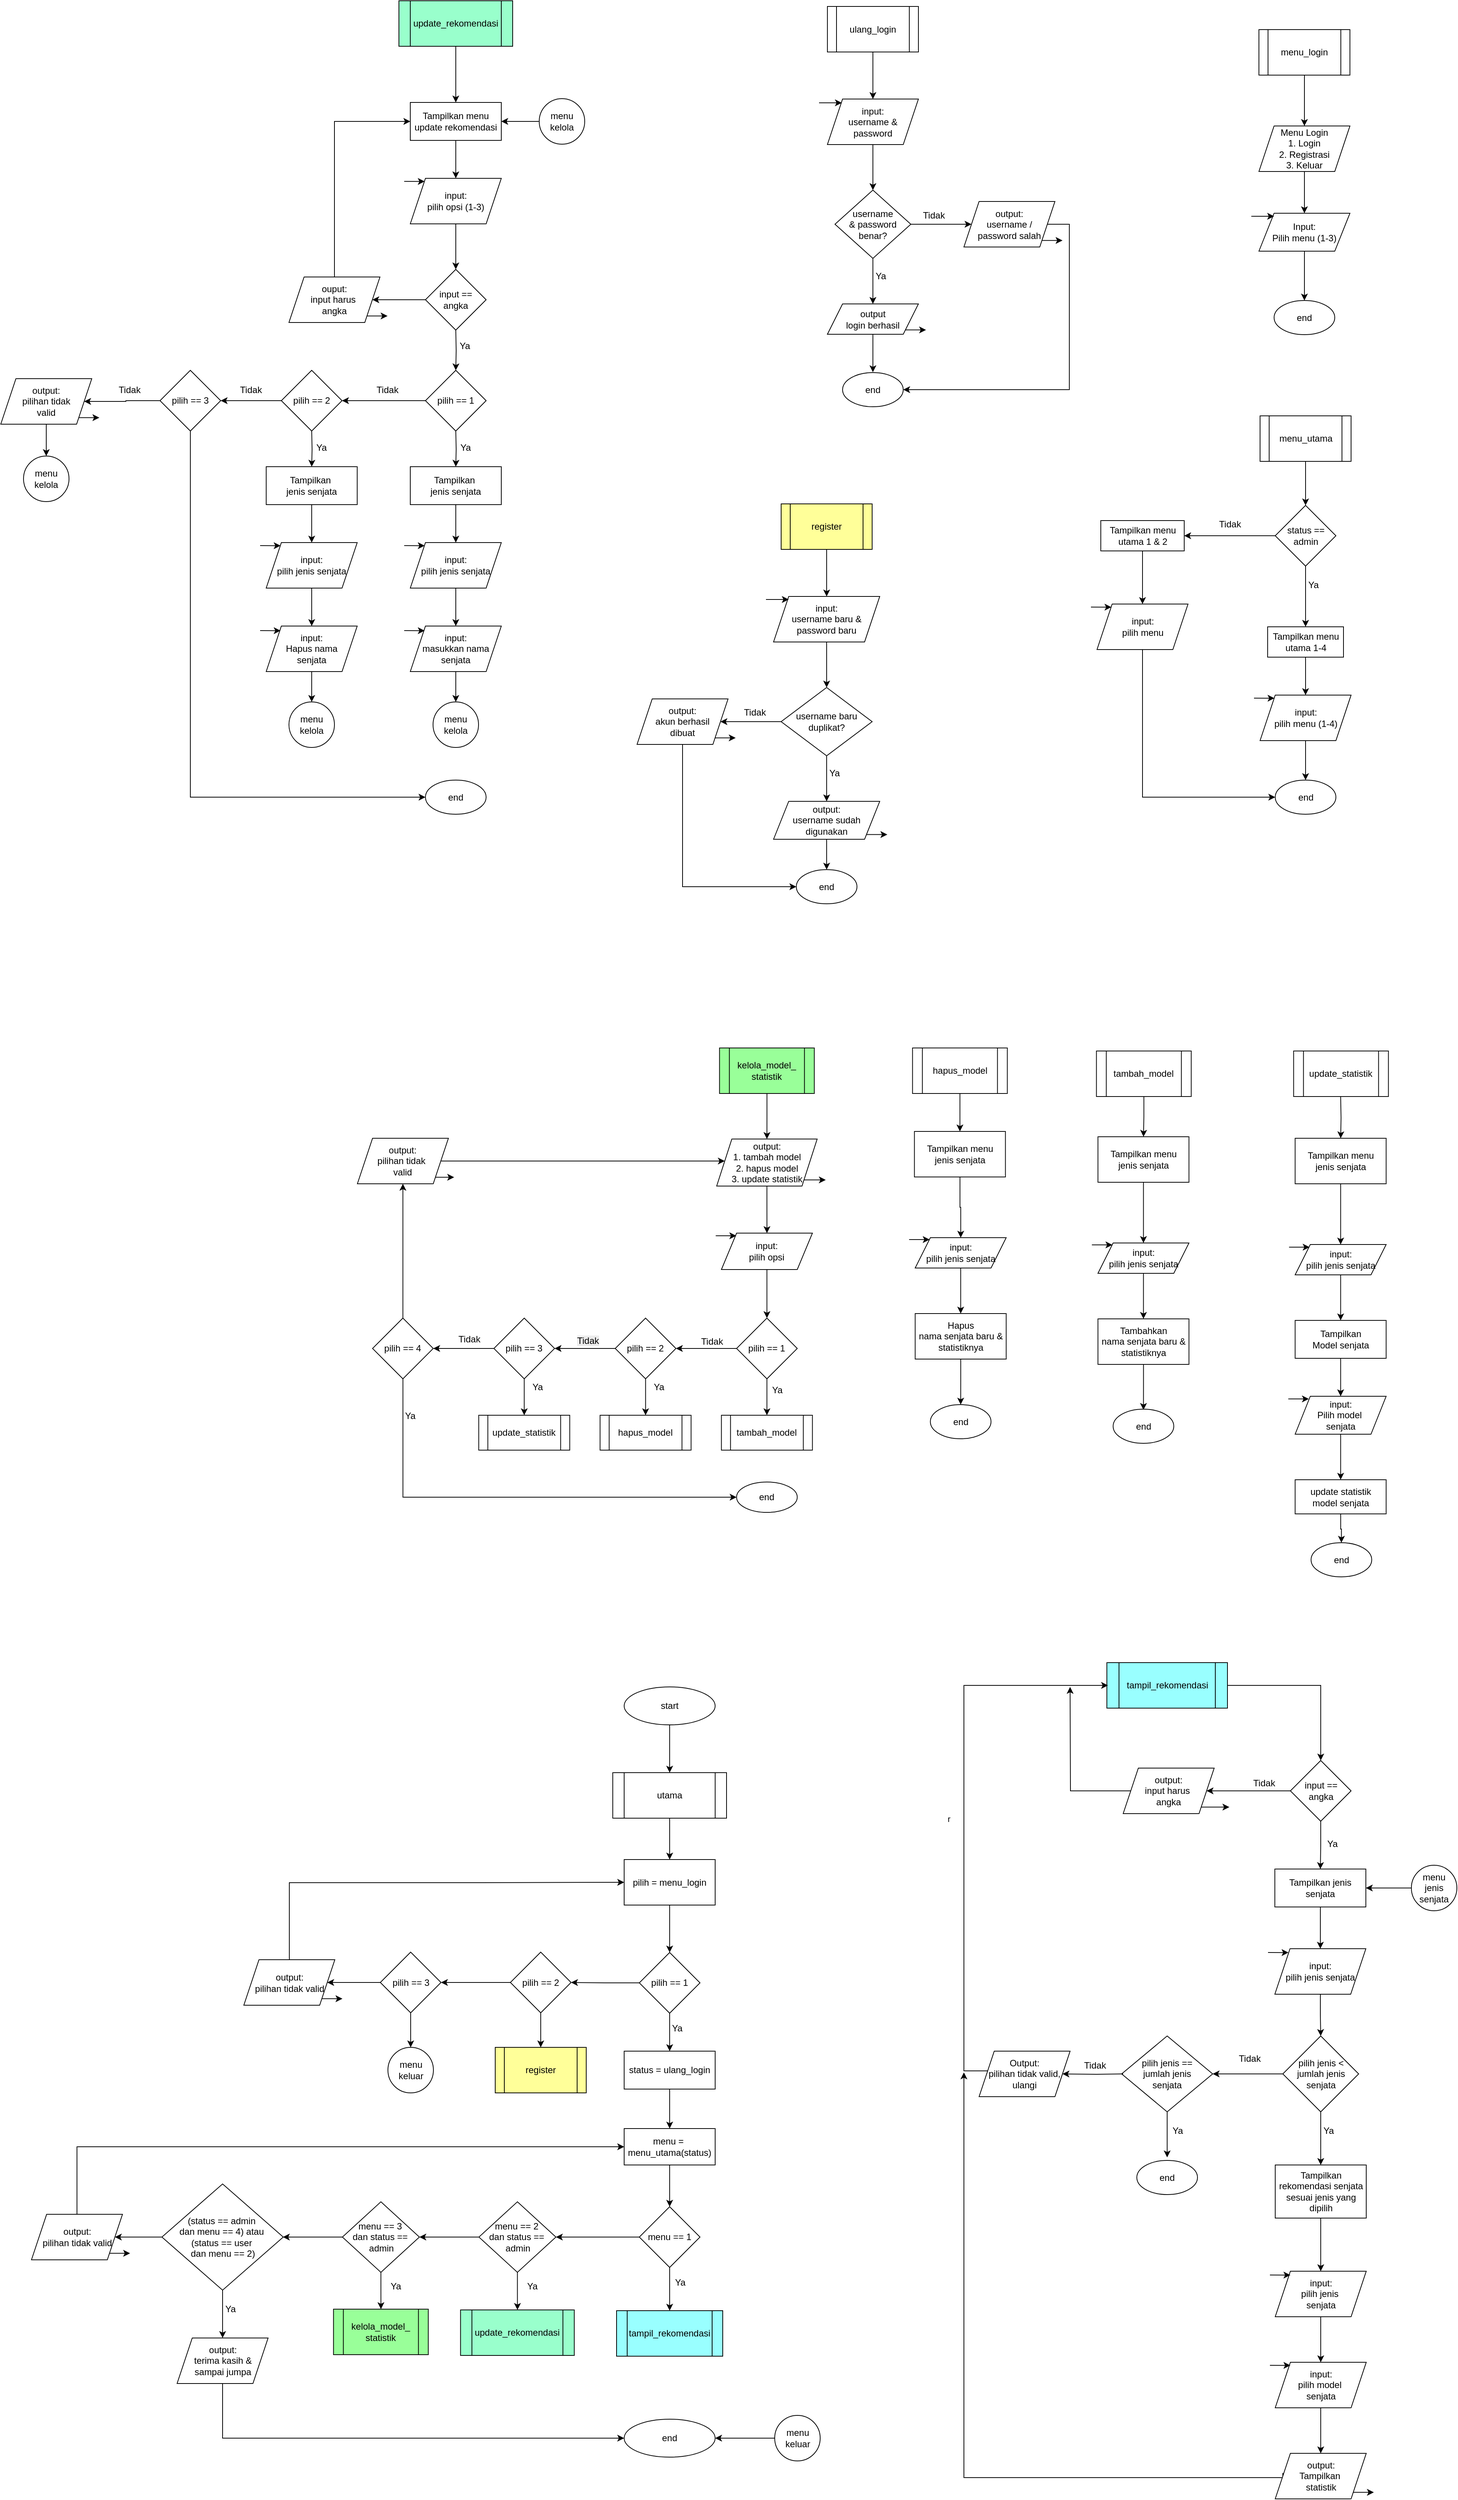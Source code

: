 <mxfile version="28.2.7" pages="2">
  <diagram name="Halaman-1" id="dcC4SBAxdcOdW2rNWoch">
    <mxGraphModel dx="6884" dy="3036" grid="1" gridSize="10" guides="1" tooltips="1" connect="1" arrows="1" fold="1" page="1" pageScale="1" pageWidth="827" pageHeight="1169" math="0" shadow="0">
      <root>
        <mxCell id="0" />
        <mxCell id="1" parent="0" />
        <mxCell id="Dj5zvvuKGpMR83KZicQ8-141" value="" style="edgeStyle=orthogonalEdgeStyle;rounded=0;orthogonalLoop=1;jettySize=auto;html=1;" edge="1" parent="1" source="Dj5zvvuKGpMR83KZicQ8-67" target="Dj5zvvuKGpMR83KZicQ8-140">
          <mxGeometry relative="1" as="geometry" />
        </mxCell>
        <mxCell id="Dj5zvvuKGpMR83KZicQ8-67" value="Input:&lt;div&gt;Pilih menu (1-3)&lt;/div&gt;" style="shape=parallelogram;perimeter=parallelogramPerimeter;whiteSpace=wrap;html=1;fixedSize=1;" vertex="1" parent="1">
          <mxGeometry x="2130" y="310" width="120" height="50" as="geometry" />
        </mxCell>
        <mxCell id="Dj5zvvuKGpMR83KZicQ8-68" value="" style="edgeStyle=none;orthogonalLoop=1;jettySize=auto;html=1;rounded=0;" edge="1" parent="1">
          <mxGeometry width="100" relative="1" as="geometry">
            <mxPoint x="2120" y="314" as="sourcePoint" />
            <mxPoint x="2150" y="314" as="targetPoint" />
            <Array as="points" />
          </mxGeometry>
        </mxCell>
        <mxCell id="Dj5zvvuKGpMR83KZicQ8-131" value="" style="edgeStyle=orthogonalEdgeStyle;rounded=0;orthogonalLoop=1;jettySize=auto;html=1;" edge="1" parent="1" source="Dj5zvvuKGpMR83KZicQ8-128" target="Dj5zvvuKGpMR83KZicQ8-67">
          <mxGeometry relative="1" as="geometry" />
        </mxCell>
        <mxCell id="Dj5zvvuKGpMR83KZicQ8-128" value="&lt;div&gt;Menu Login&lt;/div&gt;1. Login&lt;div&gt;2. Registrasi&lt;/div&gt;&lt;div&gt;3. Keluar&lt;/div&gt;" style="shape=parallelogram;perimeter=parallelogramPerimeter;whiteSpace=wrap;html=1;fixedSize=1;" vertex="1" parent="1">
          <mxGeometry x="2130" y="195" width="120" height="60" as="geometry" />
        </mxCell>
        <mxCell id="Dj5zvvuKGpMR83KZicQ8-139" value="" style="edgeStyle=orthogonalEdgeStyle;rounded=0;orthogonalLoop=1;jettySize=auto;html=1;" edge="1" parent="1" source="Dj5zvvuKGpMR83KZicQ8-136" target="Dj5zvvuKGpMR83KZicQ8-128">
          <mxGeometry relative="1" as="geometry" />
        </mxCell>
        <mxCell id="Dj5zvvuKGpMR83KZicQ8-136" value="menu_login" style="shape=process;whiteSpace=wrap;html=1;backgroundOutline=1;" vertex="1" parent="1">
          <mxGeometry x="2130" y="68" width="120" height="60" as="geometry" />
        </mxCell>
        <mxCell id="Dj5zvvuKGpMR83KZicQ8-140" value="end" style="ellipse;whiteSpace=wrap;html=1;" vertex="1" parent="1">
          <mxGeometry x="2150" y="425" width="80" height="45" as="geometry" />
        </mxCell>
        <mxCell id="Dj5zvvuKGpMR83KZicQ8-159" value="" style="edgeStyle=orthogonalEdgeStyle;rounded=0;orthogonalLoop=1;jettySize=auto;html=1;" edge="1" parent="1" source="Dj5zvvuKGpMR83KZicQ8-142" target="Dj5zvvuKGpMR83KZicQ8-144">
          <mxGeometry relative="1" as="geometry" />
        </mxCell>
        <mxCell id="Dj5zvvuKGpMR83KZicQ8-142" value="ulang_login" style="shape=process;whiteSpace=wrap;html=1;backgroundOutline=1;" vertex="1" parent="1">
          <mxGeometry x="1561" y="37.5" width="120" height="60" as="geometry" />
        </mxCell>
        <mxCell id="Dj5zvvuKGpMR83KZicQ8-143" value="" style="edgeStyle=orthogonalEdgeStyle;rounded=0;orthogonalLoop=1;jettySize=auto;html=1;" edge="1" parent="1" source="Dj5zvvuKGpMR83KZicQ8-144" target="Dj5zvvuKGpMR83KZicQ8-148">
          <mxGeometry relative="1" as="geometry" />
        </mxCell>
        <mxCell id="Dj5zvvuKGpMR83KZicQ8-144" value="input:&lt;div&gt;username &amp;amp; password&lt;/div&gt;" style="shape=parallelogram;perimeter=parallelogramPerimeter;whiteSpace=wrap;html=1;fixedSize=1;" vertex="1" parent="1">
          <mxGeometry x="1561" y="159.5" width="120" height="60" as="geometry" />
        </mxCell>
        <mxCell id="Dj5zvvuKGpMR83KZicQ8-145" value="" style="edgeStyle=none;orthogonalLoop=1;jettySize=auto;html=1;rounded=0;" edge="1" parent="1">
          <mxGeometry width="100" relative="1" as="geometry">
            <mxPoint x="1550" y="164.5" as="sourcePoint" />
            <mxPoint x="1580" y="164.5" as="targetPoint" />
            <Array as="points" />
          </mxGeometry>
        </mxCell>
        <mxCell id="Dj5zvvuKGpMR83KZicQ8-146" value="" style="edgeStyle=orthogonalEdgeStyle;rounded=0;orthogonalLoop=1;jettySize=auto;html=1;" edge="1" parent="1" source="Dj5zvvuKGpMR83KZicQ8-148" target="Dj5zvvuKGpMR83KZicQ8-151">
          <mxGeometry relative="1" as="geometry" />
        </mxCell>
        <mxCell id="Dj5zvvuKGpMR83KZicQ8-147" value="" style="edgeStyle=orthogonalEdgeStyle;rounded=0;orthogonalLoop=1;jettySize=auto;html=1;" edge="1" parent="1" source="Dj5zvvuKGpMR83KZicQ8-148" target="Dj5zvvuKGpMR83KZicQ8-155">
          <mxGeometry relative="1" as="geometry" />
        </mxCell>
        <mxCell id="Dj5zvvuKGpMR83KZicQ8-148" value="username&lt;div&gt;&amp;amp; password&lt;div&gt;benar?&lt;/div&gt;&lt;/div&gt;" style="rhombus;whiteSpace=wrap;html=1;" vertex="1" parent="1">
          <mxGeometry x="1571" y="279.5" width="100" height="90" as="geometry" />
        </mxCell>
        <mxCell id="Dj5zvvuKGpMR83KZicQ8-149" style="edgeStyle=orthogonalEdgeStyle;rounded=0;orthogonalLoop=1;jettySize=auto;html=1;exitX=1;exitY=1;exitDx=0;exitDy=0;" edge="1" parent="1" source="Dj5zvvuKGpMR83KZicQ8-151">
          <mxGeometry relative="1" as="geometry">
            <mxPoint x="1871" y="345.5" as="targetPoint" />
          </mxGeometry>
        </mxCell>
        <mxCell id="Dj5zvvuKGpMR83KZicQ8-150" value="" style="edgeStyle=orthogonalEdgeStyle;rounded=0;orthogonalLoop=1;jettySize=auto;html=1;entryX=1;entryY=0.5;entryDx=0;entryDy=0;" edge="1" parent="1" source="Dj5zvvuKGpMR83KZicQ8-151" target="Dj5zvvuKGpMR83KZicQ8-197">
          <mxGeometry relative="1" as="geometry">
            <mxPoint x="1921" y="324.5" as="targetPoint" />
            <Array as="points">
              <mxPoint x="1880" y="324.5" />
              <mxPoint x="1880" y="542.5" />
            </Array>
          </mxGeometry>
        </mxCell>
        <mxCell id="Dj5zvvuKGpMR83KZicQ8-151" value="output:&lt;div&gt;username /&lt;/div&gt;&lt;div&gt;password salah&lt;/div&gt;" style="shape=parallelogram;perimeter=parallelogramPerimeter;whiteSpace=wrap;html=1;fixedSize=1;" vertex="1" parent="1">
          <mxGeometry x="1741" y="294.5" width="120" height="60" as="geometry" />
        </mxCell>
        <mxCell id="Dj5zvvuKGpMR83KZicQ8-152" value="Tidak" style="text;html=1;align=center;verticalAlign=middle;resizable=0;points=[];autosize=1;strokeColor=none;fillColor=none;" vertex="1" parent="1">
          <mxGeometry x="1676" y="297.5" width="50" height="30" as="geometry" />
        </mxCell>
        <mxCell id="Dj5zvvuKGpMR83KZicQ8-153" value="" style="edgeStyle=orthogonalEdgeStyle;rounded=0;orthogonalLoop=1;jettySize=auto;html=1;" edge="1" parent="1" source="Dj5zvvuKGpMR83KZicQ8-155">
          <mxGeometry relative="1" as="geometry">
            <mxPoint x="1621" y="519.5" as="targetPoint" />
          </mxGeometry>
        </mxCell>
        <mxCell id="Dj5zvvuKGpMR83KZicQ8-154" style="edgeStyle=orthogonalEdgeStyle;rounded=0;orthogonalLoop=1;jettySize=auto;html=1;exitX=1;exitY=1;exitDx=0;exitDy=0;" edge="1" parent="1" source="Dj5zvvuKGpMR83KZicQ8-155">
          <mxGeometry relative="1" as="geometry">
            <mxPoint x="1691.0" y="463.618" as="targetPoint" />
          </mxGeometry>
        </mxCell>
        <mxCell id="Dj5zvvuKGpMR83KZicQ8-155" value="output&lt;div&gt;login berhasil&lt;/div&gt;" style="shape=parallelogram;perimeter=parallelogramPerimeter;whiteSpace=wrap;html=1;fixedSize=1;" vertex="1" parent="1">
          <mxGeometry x="1561" y="429.5" width="120" height="40" as="geometry" />
        </mxCell>
        <mxCell id="Dj5zvvuKGpMR83KZicQ8-156" value="Ya" style="text;html=1;align=center;verticalAlign=middle;resizable=0;points=[];autosize=1;strokeColor=none;fillColor=none;" vertex="1" parent="1">
          <mxGeometry x="1611" y="377.5" width="40" height="30" as="geometry" />
        </mxCell>
        <mxCell id="Dj5zvvuKGpMR83KZicQ8-178" value="" style="edgeStyle=orthogonalEdgeStyle;rounded=0;orthogonalLoop=1;jettySize=auto;html=1;" edge="1" parent="1" source="Dj5zvvuKGpMR83KZicQ8-161" target="Dj5zvvuKGpMR83KZicQ8-163">
          <mxGeometry relative="1" as="geometry" />
        </mxCell>
        <mxCell id="Dj5zvvuKGpMR83KZicQ8-161" value="register" style="shape=process;whiteSpace=wrap;html=1;backgroundOutline=1;fillColor=#FFFF99;" vertex="1" parent="1">
          <mxGeometry x="1500" y="693" width="120" height="60" as="geometry" />
        </mxCell>
        <mxCell id="Dj5zvvuKGpMR83KZicQ8-162" value="" style="edgeStyle=orthogonalEdgeStyle;rounded=0;orthogonalLoop=1;jettySize=auto;html=1;" edge="1" parent="1" source="Dj5zvvuKGpMR83KZicQ8-163" target="Dj5zvvuKGpMR83KZicQ8-167">
          <mxGeometry relative="1" as="geometry" />
        </mxCell>
        <mxCell id="Dj5zvvuKGpMR83KZicQ8-163" value="input:&lt;div&gt;username baru &amp;amp; password baru&lt;/div&gt;" style="shape=parallelogram;perimeter=parallelogramPerimeter;whiteSpace=wrap;html=1;fixedSize=1;" vertex="1" parent="1">
          <mxGeometry x="1490" y="815" width="140" height="60" as="geometry" />
        </mxCell>
        <mxCell id="Dj5zvvuKGpMR83KZicQ8-164" value="" style="edgeStyle=none;orthogonalLoop=1;jettySize=auto;html=1;rounded=0;" edge="1" parent="1">
          <mxGeometry width="100" relative="1" as="geometry">
            <mxPoint x="1480" y="819" as="sourcePoint" />
            <mxPoint x="1510" y="819" as="targetPoint" />
            <Array as="points" />
          </mxGeometry>
        </mxCell>
        <mxCell id="Dj5zvvuKGpMR83KZicQ8-165" value="" style="edgeStyle=orthogonalEdgeStyle;rounded=0;orthogonalLoop=1;jettySize=auto;html=1;" edge="1" parent="1" source="Dj5zvvuKGpMR83KZicQ8-167" target="Dj5zvvuKGpMR83KZicQ8-170">
          <mxGeometry relative="1" as="geometry" />
        </mxCell>
        <mxCell id="Dj5zvvuKGpMR83KZicQ8-166" value="" style="edgeStyle=orthogonalEdgeStyle;rounded=0;orthogonalLoop=1;jettySize=auto;html=1;" edge="1" parent="1" source="Dj5zvvuKGpMR83KZicQ8-167" target="Dj5zvvuKGpMR83KZicQ8-175">
          <mxGeometry relative="1" as="geometry" />
        </mxCell>
        <mxCell id="Dj5zvvuKGpMR83KZicQ8-167" value="username&amp;nbsp;&lt;span style=&quot;background-color: transparent; color: light-dark(rgb(0, 0, 0), rgb(255, 255, 255));&quot;&gt;baru duplikat?&lt;/span&gt;" style="rhombus;whiteSpace=wrap;html=1;" vertex="1" parent="1">
          <mxGeometry x="1500" y="935" width="120" height="90" as="geometry" />
        </mxCell>
        <mxCell id="Dj5zvvuKGpMR83KZicQ8-168" value="" style="edgeStyle=orthogonalEdgeStyle;rounded=0;orthogonalLoop=1;jettySize=auto;html=1;" edge="1" parent="1" source="Dj5zvvuKGpMR83KZicQ8-170">
          <mxGeometry relative="1" as="geometry">
            <mxPoint x="1560.0" y="1175" as="targetPoint" />
          </mxGeometry>
        </mxCell>
        <mxCell id="Dj5zvvuKGpMR83KZicQ8-169" style="edgeStyle=orthogonalEdgeStyle;rounded=0;orthogonalLoop=1;jettySize=auto;html=1;exitX=1;exitY=1;exitDx=0;exitDy=0;" edge="1" parent="1" source="Dj5zvvuKGpMR83KZicQ8-170">
          <mxGeometry relative="1" as="geometry">
            <mxPoint x="1640" y="1128.529" as="targetPoint" />
          </mxGeometry>
        </mxCell>
        <mxCell id="Dj5zvvuKGpMR83KZicQ8-170" value="output:&lt;div&gt;username sudah digunakan&lt;/div&gt;" style="shape=parallelogram;perimeter=parallelogramPerimeter;whiteSpace=wrap;html=1;fixedSize=1;" vertex="1" parent="1">
          <mxGeometry x="1490" y="1085" width="140" height="50" as="geometry" />
        </mxCell>
        <mxCell id="Dj5zvvuKGpMR83KZicQ8-172" value="Ya" style="text;html=1;align=center;verticalAlign=middle;resizable=0;points=[];autosize=1;strokeColor=none;fillColor=none;" vertex="1" parent="1">
          <mxGeometry x="1550" y="1033" width="40" height="30" as="geometry" />
        </mxCell>
        <mxCell id="Dj5zvvuKGpMR83KZicQ8-173" value="" style="edgeStyle=orthogonalEdgeStyle;rounded=0;orthogonalLoop=1;jettySize=auto;html=1;entryX=0;entryY=0.5;entryDx=0;entryDy=0;" edge="1" parent="1" source="Dj5zvvuKGpMR83KZicQ8-175" target="Dj5zvvuKGpMR83KZicQ8-198">
          <mxGeometry relative="1" as="geometry">
            <mxPoint x="1370.0" y="1055" as="targetPoint" />
            <Array as="points">
              <mxPoint x="1370" y="1198" />
            </Array>
          </mxGeometry>
        </mxCell>
        <mxCell id="Dj5zvvuKGpMR83KZicQ8-174" style="edgeStyle=orthogonalEdgeStyle;rounded=0;orthogonalLoop=1;jettySize=auto;html=1;exitX=1;exitY=1;exitDx=0;exitDy=0;" edge="1" parent="1" source="Dj5zvvuKGpMR83KZicQ8-175">
          <mxGeometry relative="1" as="geometry">
            <mxPoint x="1440" y="1001.471" as="targetPoint" />
          </mxGeometry>
        </mxCell>
        <mxCell id="Dj5zvvuKGpMR83KZicQ8-175" value="output:&lt;div&gt;akun berhasil&lt;/div&gt;&lt;div&gt;dibuat&lt;/div&gt;" style="shape=parallelogram;perimeter=parallelogramPerimeter;whiteSpace=wrap;html=1;fixedSize=1;" vertex="1" parent="1">
          <mxGeometry x="1310" y="950" width="120" height="60" as="geometry" />
        </mxCell>
        <mxCell id="Dj5zvvuKGpMR83KZicQ8-176" value="Tidak" style="text;html=1;align=center;verticalAlign=middle;resizable=0;points=[];autosize=1;strokeColor=none;fillColor=none;" vertex="1" parent="1">
          <mxGeometry x="1440" y="953" width="50" height="30" as="geometry" />
        </mxCell>
        <mxCell id="Dj5zvvuKGpMR83KZicQ8-195" value="" style="edgeStyle=orthogonalEdgeStyle;rounded=0;orthogonalLoop=1;jettySize=auto;html=1;" edge="1" parent="1" source="Dj5zvvuKGpMR83KZicQ8-181" target="Dj5zvvuKGpMR83KZicQ8-188">
          <mxGeometry relative="1" as="geometry" />
        </mxCell>
        <mxCell id="Dj5zvvuKGpMR83KZicQ8-181" value="menu_utama" style="shape=process;whiteSpace=wrap;html=1;backgroundOutline=1;" vertex="1" parent="1">
          <mxGeometry x="2131.5" y="577" width="120" height="60" as="geometry" />
        </mxCell>
        <mxCell id="Dj5zvvuKGpMR83KZicQ8-182" value="" style="edgeStyle=orthogonalEdgeStyle;rounded=0;orthogonalLoop=1;jettySize=auto;html=1;" edge="1" parent="1" source="Dj5zvvuKGpMR83KZicQ8-183" target="Dj5zvvuKGpMR83KZicQ8-184">
          <mxGeometry relative="1" as="geometry" />
        </mxCell>
        <mxCell id="Dj5zvvuKGpMR83KZicQ8-183" value="Tampilkan menu utama 1-4" style="whiteSpace=wrap;html=1;" vertex="1" parent="1">
          <mxGeometry x="2141.5" y="855" width="100" height="40" as="geometry" />
        </mxCell>
        <mxCell id="Dj5zvvuKGpMR83KZicQ8-200" value="" style="edgeStyle=orthogonalEdgeStyle;rounded=0;orthogonalLoop=1;jettySize=auto;html=1;" edge="1" parent="1" source="Dj5zvvuKGpMR83KZicQ8-184" target="Dj5zvvuKGpMR83KZicQ8-199">
          <mxGeometry relative="1" as="geometry" />
        </mxCell>
        <mxCell id="Dj5zvvuKGpMR83KZicQ8-184" value="input:&lt;div&gt;pilih menu (1-4)&lt;/div&gt;" style="shape=parallelogram;perimeter=parallelogramPerimeter;whiteSpace=wrap;html=1;fixedSize=1;" vertex="1" parent="1">
          <mxGeometry x="2131.5" y="945" width="120" height="60" as="geometry" />
        </mxCell>
        <mxCell id="Dj5zvvuKGpMR83KZicQ8-185" style="edgeStyle=orthogonalEdgeStyle;rounded=0;orthogonalLoop=1;jettySize=auto;html=1;exitX=1;exitY=1;exitDx=0;exitDy=0;" edge="1" parent="1">
          <mxGeometry relative="1" as="geometry">
            <mxPoint x="2150.5" y="949" as="targetPoint" />
            <mxPoint x="2123.5" y="949.059" as="sourcePoint" />
          </mxGeometry>
        </mxCell>
        <mxCell id="Dj5zvvuKGpMR83KZicQ8-186" value="" style="edgeStyle=orthogonalEdgeStyle;rounded=0;orthogonalLoop=1;jettySize=auto;html=1;" edge="1" parent="1" source="Dj5zvvuKGpMR83KZicQ8-188" target="Dj5zvvuKGpMR83KZicQ8-183">
          <mxGeometry relative="1" as="geometry" />
        </mxCell>
        <mxCell id="Dj5zvvuKGpMR83KZicQ8-187" value="" style="edgeStyle=orthogonalEdgeStyle;rounded=0;orthogonalLoop=1;jettySize=auto;html=1;" edge="1" parent="1" source="Dj5zvvuKGpMR83KZicQ8-188" target="Dj5zvvuKGpMR83KZicQ8-191">
          <mxGeometry relative="1" as="geometry" />
        </mxCell>
        <mxCell id="Dj5zvvuKGpMR83KZicQ8-188" value="status == admin" style="rhombus;whiteSpace=wrap;html=1;" vertex="1" parent="1">
          <mxGeometry x="2151.5" y="695" width="80" height="80" as="geometry" />
        </mxCell>
        <mxCell id="Dj5zvvuKGpMR83KZicQ8-189" value="Ya" style="text;html=1;whiteSpace=wrap;strokeColor=none;fillColor=none;align=center;verticalAlign=middle;rounded=0;" vertex="1" parent="1">
          <mxGeometry x="2171.5" y="785" width="60" height="30" as="geometry" />
        </mxCell>
        <mxCell id="Dj5zvvuKGpMR83KZicQ8-190" value="" style="edgeStyle=orthogonalEdgeStyle;rounded=0;orthogonalLoop=1;jettySize=auto;html=1;" edge="1" parent="1" source="Dj5zvvuKGpMR83KZicQ8-191" target="Dj5zvvuKGpMR83KZicQ8-192">
          <mxGeometry relative="1" as="geometry" />
        </mxCell>
        <mxCell id="Dj5zvvuKGpMR83KZicQ8-191" value="Tampilkan menu utama 1 &amp;amp; 2" style="whiteSpace=wrap;html=1;" vertex="1" parent="1">
          <mxGeometry x="1921.5" y="715" width="110" height="40" as="geometry" />
        </mxCell>
        <mxCell id="Dj5zvvuKGpMR83KZicQ8-201" style="edgeStyle=orthogonalEdgeStyle;rounded=0;orthogonalLoop=1;jettySize=auto;html=1;entryX=0;entryY=0.5;entryDx=0;entryDy=0;" edge="1" parent="1" source="Dj5zvvuKGpMR83KZicQ8-192" target="Dj5zvvuKGpMR83KZicQ8-199">
          <mxGeometry relative="1" as="geometry">
            <Array as="points">
              <mxPoint x="1976.5" y="1080" />
            </Array>
          </mxGeometry>
        </mxCell>
        <mxCell id="Dj5zvvuKGpMR83KZicQ8-192" value="input:&lt;br&gt;pilih menu" style="shape=parallelogram;perimeter=parallelogramPerimeter;whiteSpace=wrap;html=1;fixedSize=1;" vertex="1" parent="1">
          <mxGeometry x="1916.5" y="825" width="120" height="60" as="geometry" />
        </mxCell>
        <mxCell id="Dj5zvvuKGpMR83KZicQ8-193" value="Tidak" style="text;html=1;whiteSpace=wrap;strokeColor=none;fillColor=none;align=center;verticalAlign=middle;rounded=0;" vertex="1" parent="1">
          <mxGeometry x="2061.5" y="705" width="60" height="30" as="geometry" />
        </mxCell>
        <mxCell id="Dj5zvvuKGpMR83KZicQ8-194" style="edgeStyle=orthogonalEdgeStyle;rounded=0;orthogonalLoop=1;jettySize=auto;html=1;exitX=1;exitY=1;exitDx=0;exitDy=0;" edge="1" parent="1">
          <mxGeometry relative="1" as="geometry">
            <mxPoint x="1935.5" y="829" as="targetPoint" />
            <mxPoint x="1908.5" y="829.059" as="sourcePoint" />
          </mxGeometry>
        </mxCell>
        <mxCell id="Dj5zvvuKGpMR83KZicQ8-197" value="end" style="ellipse;whiteSpace=wrap;html=1;" vertex="1" parent="1">
          <mxGeometry x="1581" y="520" width="80" height="45" as="geometry" />
        </mxCell>
        <mxCell id="Dj5zvvuKGpMR83KZicQ8-198" value="end" style="ellipse;whiteSpace=wrap;html=1;" vertex="1" parent="1">
          <mxGeometry x="1520" y="1175" width="80" height="45" as="geometry" />
        </mxCell>
        <mxCell id="Dj5zvvuKGpMR83KZicQ8-199" value="end" style="ellipse;whiteSpace=wrap;html=1;" vertex="1" parent="1">
          <mxGeometry x="2151.5" y="1057" width="80" height="45" as="geometry" />
        </mxCell>
        <mxCell id="Dj5zvvuKGpMR83KZicQ8-283" value="" style="edgeStyle=orthogonalEdgeStyle;rounded=0;orthogonalLoop=1;jettySize=auto;html=1;" edge="1" parent="1" source="Dj5zvvuKGpMR83KZicQ8-202" target="Dj5zvvuKGpMR83KZicQ8-282">
          <mxGeometry relative="1" as="geometry" />
        </mxCell>
        <mxCell id="Dj5zvvuKGpMR83KZicQ8-202" value="tampil_rekomendasi" style="shape=process;whiteSpace=wrap;html=1;backgroundOutline=1;fillColor=#99FFFF;" vertex="1" parent="1">
          <mxGeometry x="1929.5" y="2220" width="159" height="60" as="geometry" />
        </mxCell>
        <mxCell id="Dj5zvvuKGpMR83KZicQ8-243" value="" style="edgeStyle=orthogonalEdgeStyle;rounded=0;orthogonalLoop=1;jettySize=auto;html=1;" edge="1" parent="1" source="Dj5zvvuKGpMR83KZicQ8-244" target="Dj5zvvuKGpMR83KZicQ8-246">
          <mxGeometry relative="1" as="geometry" />
        </mxCell>
        <mxCell id="Dj5zvvuKGpMR83KZicQ8-244" value="Tampilkan jenis senjata" style="whiteSpace=wrap;html=1;" vertex="1" parent="1">
          <mxGeometry x="2151" y="2492" width="120" height="50" as="geometry" />
        </mxCell>
        <mxCell id="Dj5zvvuKGpMR83KZicQ8-310" value="" style="edgeStyle=orthogonalEdgeStyle;rounded=0;orthogonalLoop=1;jettySize=auto;html=1;" edge="1" parent="1" source="Dj5zvvuKGpMR83KZicQ8-246" target="Dj5zvvuKGpMR83KZicQ8-296">
          <mxGeometry relative="1" as="geometry" />
        </mxCell>
        <mxCell id="Dj5zvvuKGpMR83KZicQ8-246" value="input:&lt;div&gt;pilih jenis senjata&lt;/div&gt;" style="shape=parallelogram;perimeter=parallelogramPerimeter;whiteSpace=wrap;html=1;fixedSize=1;" vertex="1" parent="1">
          <mxGeometry x="2151" y="2597" width="120" height="60" as="geometry" />
        </mxCell>
        <mxCell id="Dj5zvvuKGpMR83KZicQ8-247" value="" style="edgeStyle=orthogonalEdgeStyle;rounded=0;orthogonalLoop=1;jettySize=auto;html=1;" edge="1" parent="1" source="Dj5zvvuKGpMR83KZicQ8-249">
          <mxGeometry relative="1" as="geometry">
            <mxPoint x="2009" y="2872" as="targetPoint" />
          </mxGeometry>
        </mxCell>
        <mxCell id="Dj5zvvuKGpMR83KZicQ8-249" value="pilih jenis ==&lt;div&gt;jumlah jenis&lt;/div&gt;&lt;div&gt;senjata&lt;/div&gt;" style="rhombus;whiteSpace=wrap;html=1;" vertex="1" parent="1">
          <mxGeometry x="1949" y="2712" width="120" height="100" as="geometry" />
        </mxCell>
        <mxCell id="Dj5zvvuKGpMR83KZicQ8-251" value="Ya" style="text;html=1;whiteSpace=wrap;strokeColor=none;fillColor=none;align=center;verticalAlign=middle;rounded=0;" vertex="1" parent="1">
          <mxGeometry x="1993" y="2822" width="60" height="30" as="geometry" />
        </mxCell>
        <mxCell id="Dj5zvvuKGpMR83KZicQ8-253" value="" style="edgeStyle=orthogonalEdgeStyle;rounded=0;orthogonalLoop=1;jettySize=auto;html=1;" edge="1" parent="1" target="Dj5zvvuKGpMR83KZicQ8-272">
          <mxGeometry relative="1" as="geometry">
            <mxPoint x="1951" y="2762" as="sourcePoint" />
          </mxGeometry>
        </mxCell>
        <mxCell id="Dj5zvvuKGpMR83KZicQ8-255" value="Tidak" style="text;html=1;whiteSpace=wrap;strokeColor=none;fillColor=none;align=center;verticalAlign=middle;rounded=0;" vertex="1" parent="1">
          <mxGeometry x="2087.5" y="2727" width="60" height="30" as="geometry" />
        </mxCell>
        <mxCell id="Dj5zvvuKGpMR83KZicQ8-269" value="" style="edgeStyle=orthogonalEdgeStyle;rounded=0;orthogonalLoop=1;jettySize=auto;html=1;" edge="1" parent="1" source="Dj5zvvuKGpMR83KZicQ8-270" target="Dj5zvvuKGpMR83KZicQ8-244">
          <mxGeometry relative="1" as="geometry" />
        </mxCell>
        <mxCell id="Dj5zvvuKGpMR83KZicQ8-270" value="menu jenis senjata" style="ellipse;whiteSpace=wrap;html=1;aspect=fixed;" vertex="1" parent="1">
          <mxGeometry x="2331" y="2487" width="60" height="60" as="geometry" />
        </mxCell>
        <mxCell id="Dj5zvvuKGpMR83KZicQ8-315" value="r" style="edgeStyle=orthogonalEdgeStyle;rounded=0;orthogonalLoop=1;jettySize=auto;html=1;" edge="1" parent="1">
          <mxGeometry x="-0.003" y="20" relative="1" as="geometry">
            <mxPoint x="1931" y="2250" as="targetPoint" />
            <mxPoint x="1772" y="2758" as="sourcePoint" />
            <Array as="points">
              <mxPoint x="1741" y="2758" />
              <mxPoint x="1741" y="2250" />
            </Array>
            <mxPoint as="offset" />
          </mxGeometry>
        </mxCell>
        <mxCell id="Dj5zvvuKGpMR83KZicQ8-272" value="Output:&lt;div&gt;pilihan tidak valid,&lt;/div&gt;&lt;div&gt;ulangi&lt;/div&gt;" style="shape=parallelogram;perimeter=parallelogramPerimeter;whiteSpace=wrap;html=1;fixedSize=1;" vertex="1" parent="1">
          <mxGeometry x="1761" y="2732" width="120" height="60" as="geometry" />
        </mxCell>
        <mxCell id="Dj5zvvuKGpMR83KZicQ8-273" value="Tidak" style="text;html=1;whiteSpace=wrap;strokeColor=none;fillColor=none;align=center;verticalAlign=middle;rounded=0;" vertex="1" parent="1">
          <mxGeometry x="1884" y="2736" width="60" height="30" as="geometry" />
        </mxCell>
        <mxCell id="Dj5zvvuKGpMR83KZicQ8-275" style="edgeStyle=orthogonalEdgeStyle;rounded=0;orthogonalLoop=1;jettySize=auto;html=1;exitX=1;exitY=1;exitDx=0;exitDy=0;" edge="1" parent="1">
          <mxGeometry relative="1" as="geometry">
            <mxPoint x="2169" y="2602" as="targetPoint" />
            <mxPoint x="2142" y="2602.059" as="sourcePoint" />
          </mxGeometry>
        </mxCell>
        <mxCell id="Dj5zvvuKGpMR83KZicQ8-284" value="" style="edgeStyle=orthogonalEdgeStyle;rounded=0;orthogonalLoop=1;jettySize=auto;html=1;" edge="1" parent="1" source="Dj5zvvuKGpMR83KZicQ8-282" target="Dj5zvvuKGpMR83KZicQ8-244">
          <mxGeometry relative="1" as="geometry" />
        </mxCell>
        <mxCell id="Dj5zvvuKGpMR83KZicQ8-287" value="" style="edgeStyle=orthogonalEdgeStyle;rounded=0;orthogonalLoop=1;jettySize=auto;html=1;" edge="1" parent="1" source="Dj5zvvuKGpMR83KZicQ8-282" target="Dj5zvvuKGpMR83KZicQ8-286">
          <mxGeometry relative="1" as="geometry" />
        </mxCell>
        <mxCell id="Dj5zvvuKGpMR83KZicQ8-282" value="input == angka" style="rhombus;whiteSpace=wrap;html=1;" vertex="1" parent="1">
          <mxGeometry x="2171.5" y="2349" width="80" height="80" as="geometry" />
        </mxCell>
        <mxCell id="Dj5zvvuKGpMR83KZicQ8-285" value="Ya" style="text;html=1;whiteSpace=wrap;strokeColor=none;fillColor=none;align=center;verticalAlign=middle;rounded=0;" vertex="1" parent="1">
          <mxGeometry x="2197" y="2444" width="60" height="30" as="geometry" />
        </mxCell>
        <mxCell id="Dj5zvvuKGpMR83KZicQ8-288" style="edgeStyle=orthogonalEdgeStyle;rounded=0;orthogonalLoop=1;jettySize=auto;html=1;exitX=1;exitY=1;exitDx=0;exitDy=0;" edge="1" parent="1" source="Dj5zvvuKGpMR83KZicQ8-286">
          <mxGeometry relative="1" as="geometry">
            <mxPoint x="2091" y="2410" as="targetPoint" />
          </mxGeometry>
        </mxCell>
        <mxCell id="Dj5zvvuKGpMR83KZicQ8-528" style="edgeStyle=orthogonalEdgeStyle;rounded=0;orthogonalLoop=1;jettySize=auto;html=1;exitX=0;exitY=0.5;exitDx=0;exitDy=0;" edge="1" parent="1" source="Dj5zvvuKGpMR83KZicQ8-286">
          <mxGeometry relative="1" as="geometry">
            <mxPoint x="1881" y="2252" as="targetPoint" />
          </mxGeometry>
        </mxCell>
        <mxCell id="Dj5zvvuKGpMR83KZicQ8-286" value="output:&lt;div&gt;input harus&amp;nbsp;&lt;/div&gt;&lt;div&gt;angka&lt;/div&gt;" style="shape=parallelogram;perimeter=parallelogramPerimeter;whiteSpace=wrap;html=1;fixedSize=1;" vertex="1" parent="1">
          <mxGeometry x="1951" y="2359" width="120" height="60" as="geometry" />
        </mxCell>
        <mxCell id="Dj5zvvuKGpMR83KZicQ8-289" value="Tidak" style="text;html=1;whiteSpace=wrap;strokeColor=none;fillColor=none;align=center;verticalAlign=middle;rounded=0;" vertex="1" parent="1">
          <mxGeometry x="2107" y="2364" width="60" height="30" as="geometry" />
        </mxCell>
        <mxCell id="Dj5zvvuKGpMR83KZicQ8-295" value="" style="edgeStyle=orthogonalEdgeStyle;rounded=0;orthogonalLoop=1;jettySize=auto;html=1;" edge="1" parent="1" source="Dj5zvvuKGpMR83KZicQ8-296" target="Dj5zvvuKGpMR83KZicQ8-298">
          <mxGeometry relative="1" as="geometry" />
        </mxCell>
        <mxCell id="Dj5zvvuKGpMR83KZicQ8-312" value="" style="edgeStyle=orthogonalEdgeStyle;rounded=0;orthogonalLoop=1;jettySize=auto;html=1;" edge="1" parent="1" source="Dj5zvvuKGpMR83KZicQ8-296" target="Dj5zvvuKGpMR83KZicQ8-249">
          <mxGeometry relative="1" as="geometry" />
        </mxCell>
        <mxCell id="Dj5zvvuKGpMR83KZicQ8-296" value="pilih jenis &amp;lt;&lt;div&gt;jumlah jenis senjata&lt;/div&gt;" style="rhombus;whiteSpace=wrap;html=1;" vertex="1" parent="1">
          <mxGeometry x="2161.5" y="2712" width="100" height="100" as="geometry" />
        </mxCell>
        <mxCell id="Dj5zvvuKGpMR83KZicQ8-297" value="" style="edgeStyle=orthogonalEdgeStyle;rounded=0;orthogonalLoop=1;jettySize=auto;html=1;" edge="1" parent="1" source="Dj5zvvuKGpMR83KZicQ8-298" target="Dj5zvvuKGpMR83KZicQ8-301">
          <mxGeometry relative="1" as="geometry" />
        </mxCell>
        <mxCell id="Dj5zvvuKGpMR83KZicQ8-298" value="Tampilkan rekomendasi senjata sesuai jenis yang dipilih" style="whiteSpace=wrap;html=1;" vertex="1" parent="1">
          <mxGeometry x="2151.5" y="2882" width="120" height="70" as="geometry" />
        </mxCell>
        <mxCell id="Dj5zvvuKGpMR83KZicQ8-299" value="Ya" style="text;html=1;whiteSpace=wrap;strokeColor=none;fillColor=none;align=center;verticalAlign=middle;rounded=0;" vertex="1" parent="1">
          <mxGeometry x="2191.5" y="2822" width="60" height="30" as="geometry" />
        </mxCell>
        <mxCell id="Dj5zvvuKGpMR83KZicQ8-300" value="" style="edgeStyle=orthogonalEdgeStyle;rounded=0;orthogonalLoop=1;jettySize=auto;html=1;" edge="1" parent="1" source="Dj5zvvuKGpMR83KZicQ8-301" target="Dj5zvvuKGpMR83KZicQ8-307">
          <mxGeometry relative="1" as="geometry" />
        </mxCell>
        <mxCell id="Dj5zvvuKGpMR83KZicQ8-301" value="input:&lt;div&gt;pilih jenis&amp;nbsp;&lt;/div&gt;&lt;div&gt;&lt;span style=&quot;background-color: transparent; color: light-dark(rgb(0, 0, 0), rgb(255, 255, 255));&quot;&gt;senjata&lt;/span&gt;&lt;/div&gt;" style="shape=parallelogram;perimeter=parallelogramPerimeter;whiteSpace=wrap;html=1;fixedSize=1;" vertex="1" parent="1">
          <mxGeometry x="2151.5" y="3022" width="120" height="60" as="geometry" />
        </mxCell>
        <mxCell id="Dj5zvvuKGpMR83KZicQ8-302" style="edgeStyle=orthogonalEdgeStyle;rounded=0;orthogonalLoop=1;jettySize=auto;html=1;exitX=1;exitY=1;exitDx=0;exitDy=0;" edge="1" parent="1">
          <mxGeometry relative="1" as="geometry">
            <mxPoint x="2171.5" y="3027" as="targetPoint" />
            <mxPoint x="2144.5" y="3027.059" as="sourcePoint" />
          </mxGeometry>
        </mxCell>
        <mxCell id="Dj5zvvuKGpMR83KZicQ8-303" style="edgeStyle=orthogonalEdgeStyle;rounded=0;orthogonalLoop=1;jettySize=auto;html=1;exitX=1;exitY=1;exitDx=0;exitDy=0;" edge="1" parent="1" source="Dj5zvvuKGpMR83KZicQ8-305">
          <mxGeometry relative="1" as="geometry">
            <mxPoint x="2281.5" y="3313.176" as="targetPoint" />
          </mxGeometry>
        </mxCell>
        <mxCell id="Dj5zvvuKGpMR83KZicQ8-316" style="edgeStyle=orthogonalEdgeStyle;rounded=0;orthogonalLoop=1;jettySize=auto;html=1;" edge="1" parent="1">
          <mxGeometry relative="1" as="geometry">
            <mxPoint x="1741" y="2760" as="targetPoint" />
            <mxPoint x="2161.5" y="3288" as="sourcePoint" />
            <Array as="points">
              <mxPoint x="2162" y="3294" />
              <mxPoint x="1741" y="3294" />
            </Array>
          </mxGeometry>
        </mxCell>
        <mxCell id="Dj5zvvuKGpMR83KZicQ8-305" value="output:&lt;div&gt;Tampilkan&amp;nbsp;&lt;/div&gt;&lt;div&gt;statistik&lt;/div&gt;" style="shape=parallelogram;perimeter=parallelogramPerimeter;whiteSpace=wrap;html=1;fixedSize=1;" vertex="1" parent="1">
          <mxGeometry x="2151.5" y="3262" width="120" height="60" as="geometry" />
        </mxCell>
        <mxCell id="Dj5zvvuKGpMR83KZicQ8-306" value="" style="edgeStyle=orthogonalEdgeStyle;rounded=0;orthogonalLoop=1;jettySize=auto;html=1;" edge="1" parent="1" source="Dj5zvvuKGpMR83KZicQ8-307" target="Dj5zvvuKGpMR83KZicQ8-305">
          <mxGeometry relative="1" as="geometry" />
        </mxCell>
        <mxCell id="Dj5zvvuKGpMR83KZicQ8-307" value="input:&lt;div&gt;pilih model&amp;nbsp;&lt;/div&gt;&lt;div&gt;senjata&lt;/div&gt;" style="shape=parallelogram;perimeter=parallelogramPerimeter;whiteSpace=wrap;html=1;fixedSize=1;" vertex="1" parent="1">
          <mxGeometry x="2151.5" y="3142" width="120" height="60" as="geometry" />
        </mxCell>
        <mxCell id="Dj5zvvuKGpMR83KZicQ8-308" style="edgeStyle=orthogonalEdgeStyle;rounded=0;orthogonalLoop=1;jettySize=auto;html=1;exitX=1;exitY=1;exitDx=0;exitDy=0;" edge="1" parent="1">
          <mxGeometry relative="1" as="geometry">
            <mxPoint x="2171.5" y="3146" as="targetPoint" />
            <mxPoint x="2144.5" y="3146.059" as="sourcePoint" />
          </mxGeometry>
        </mxCell>
        <mxCell id="Dj5zvvuKGpMR83KZicQ8-368" value="" style="edgeStyle=orthogonalEdgeStyle;rounded=0;orthogonalLoop=1;jettySize=auto;html=1;" edge="1" parent="1" source="Dj5zvvuKGpMR83KZicQ8-329" target="Dj5zvvuKGpMR83KZicQ8-331">
          <mxGeometry relative="1" as="geometry" />
        </mxCell>
        <mxCell id="Dj5zvvuKGpMR83KZicQ8-329" value="update_rekomendasi" style="shape=process;whiteSpace=wrap;html=1;backgroundOutline=1;fillColor=#99FFCC;" vertex="1" parent="1">
          <mxGeometry x="996" y="30" width="150" height="60" as="geometry" />
        </mxCell>
        <mxCell id="Dj5zvvuKGpMR83KZicQ8-330" value="" style="edgeStyle=orthogonalEdgeStyle;rounded=0;orthogonalLoop=1;jettySize=auto;html=1;" edge="1" parent="1" source="Dj5zvvuKGpMR83KZicQ8-331" target="Dj5zvvuKGpMR83KZicQ8-333">
          <mxGeometry relative="1" as="geometry" />
        </mxCell>
        <mxCell id="Dj5zvvuKGpMR83KZicQ8-331" value="Tampilkan menu update rekomendasi" style="whiteSpace=wrap;html=1;" vertex="1" parent="1">
          <mxGeometry x="1011" y="164" width="120" height="50" as="geometry" />
        </mxCell>
        <mxCell id="Dj5zvvuKGpMR83KZicQ8-332" value="" style="edgeStyle=orthogonalEdgeStyle;rounded=0;orthogonalLoop=1;jettySize=auto;html=1;" edge="1" parent="1" target="Dj5zvvuKGpMR83KZicQ8-337">
          <mxGeometry relative="1" as="geometry">
            <mxPoint x="1071" y="464" as="sourcePoint" />
          </mxGeometry>
        </mxCell>
        <mxCell id="Dj5zvvuKGpMR83KZicQ8-370" value="" style="edgeStyle=orthogonalEdgeStyle;rounded=0;orthogonalLoop=1;jettySize=auto;html=1;" edge="1" parent="1" source="Dj5zvvuKGpMR83KZicQ8-333" target="Dj5zvvuKGpMR83KZicQ8-369">
          <mxGeometry relative="1" as="geometry" />
        </mxCell>
        <mxCell id="Dj5zvvuKGpMR83KZicQ8-333" value="input:&lt;div&gt;pilih opsi (1-3)&lt;/div&gt;" style="shape=parallelogram;perimeter=parallelogramPerimeter;whiteSpace=wrap;html=1;fixedSize=1;" vertex="1" parent="1">
          <mxGeometry x="1011" y="264" width="120" height="60" as="geometry" />
        </mxCell>
        <mxCell id="Dj5zvvuKGpMR83KZicQ8-334" style="edgeStyle=orthogonalEdgeStyle;rounded=0;orthogonalLoop=1;jettySize=auto;html=1;exitX=1;exitY=1;exitDx=0;exitDy=0;" edge="1" parent="1">
          <mxGeometry relative="1" as="geometry">
            <mxPoint x="1030" y="268" as="targetPoint" />
            <mxPoint x="1003" y="268.059" as="sourcePoint" />
          </mxGeometry>
        </mxCell>
        <mxCell id="Dj5zvvuKGpMR83KZicQ8-335" value="" style="edgeStyle=orthogonalEdgeStyle;rounded=0;orthogonalLoop=1;jettySize=auto;html=1;" edge="1" parent="1" target="Dj5zvvuKGpMR83KZicQ8-339">
          <mxGeometry relative="1" as="geometry">
            <mxPoint x="1071" y="597" as="sourcePoint" />
          </mxGeometry>
        </mxCell>
        <mxCell id="Dj5zvvuKGpMR83KZicQ8-336" value="" style="edgeStyle=orthogonalEdgeStyle;rounded=0;orthogonalLoop=1;jettySize=auto;html=1;" edge="1" parent="1" source="Dj5zvvuKGpMR83KZicQ8-337" target="Dj5zvvuKGpMR83KZicQ8-351">
          <mxGeometry relative="1" as="geometry" />
        </mxCell>
        <mxCell id="Dj5zvvuKGpMR83KZicQ8-337" value="pilih == 1" style="rhombus;whiteSpace=wrap;html=1;" vertex="1" parent="1">
          <mxGeometry x="1031" y="517" width="80" height="80" as="geometry" />
        </mxCell>
        <mxCell id="Dj5zvvuKGpMR83KZicQ8-338" value="" style="edgeStyle=orthogonalEdgeStyle;rounded=0;orthogonalLoop=1;jettySize=auto;html=1;" edge="1" parent="1" source="Dj5zvvuKGpMR83KZicQ8-339" target="Dj5zvvuKGpMR83KZicQ8-341">
          <mxGeometry relative="1" as="geometry" />
        </mxCell>
        <mxCell id="Dj5zvvuKGpMR83KZicQ8-339" value="Tampilkan&amp;nbsp;&lt;div&gt;jenis senjata&lt;/div&gt;" style="whiteSpace=wrap;html=1;" vertex="1" parent="1">
          <mxGeometry x="1011" y="644" width="120" height="50" as="geometry" />
        </mxCell>
        <mxCell id="Dj5zvvuKGpMR83KZicQ8-340" value="" style="edgeStyle=orthogonalEdgeStyle;rounded=0;orthogonalLoop=1;jettySize=auto;html=1;" edge="1" parent="1" source="Dj5zvvuKGpMR83KZicQ8-341" target="Dj5zvvuKGpMR83KZicQ8-344">
          <mxGeometry relative="1" as="geometry" />
        </mxCell>
        <mxCell id="Dj5zvvuKGpMR83KZicQ8-341" value="input:&lt;div&gt;pilih jenis senjata&lt;/div&gt;" style="shape=parallelogram;perimeter=parallelogramPerimeter;whiteSpace=wrap;html=1;fixedSize=1;" vertex="1" parent="1">
          <mxGeometry x="1011" y="744" width="120" height="60" as="geometry" />
        </mxCell>
        <mxCell id="Dj5zvvuKGpMR83KZicQ8-342" style="edgeStyle=orthogonalEdgeStyle;rounded=0;orthogonalLoop=1;jettySize=auto;html=1;exitX=1;exitY=1;exitDx=0;exitDy=0;" edge="1" parent="1">
          <mxGeometry relative="1" as="geometry">
            <mxPoint x="1030" y="748" as="targetPoint" />
            <mxPoint x="1003" y="748.059" as="sourcePoint" />
          </mxGeometry>
        </mxCell>
        <mxCell id="Dj5zvvuKGpMR83KZicQ8-343" value="" style="edgeStyle=orthogonalEdgeStyle;rounded=0;orthogonalLoop=1;jettySize=auto;html=1;" edge="1" parent="1" source="Dj5zvvuKGpMR83KZicQ8-344" target="Dj5zvvuKGpMR83KZicQ8-347">
          <mxGeometry relative="1" as="geometry" />
        </mxCell>
        <mxCell id="Dj5zvvuKGpMR83KZicQ8-344" value="input:&lt;div&gt;masukkan nama senjata&lt;/div&gt;" style="shape=parallelogram;perimeter=parallelogramPerimeter;whiteSpace=wrap;html=1;fixedSize=1;" vertex="1" parent="1">
          <mxGeometry x="1011" y="854" width="120" height="60" as="geometry" />
        </mxCell>
        <mxCell id="Dj5zvvuKGpMR83KZicQ8-345" style="edgeStyle=orthogonalEdgeStyle;rounded=0;orthogonalLoop=1;jettySize=auto;html=1;exitX=1;exitY=1;exitDx=0;exitDy=0;" edge="1" parent="1">
          <mxGeometry relative="1" as="geometry">
            <mxPoint x="1030" y="860" as="targetPoint" />
            <mxPoint x="1003" y="860.059" as="sourcePoint" />
          </mxGeometry>
        </mxCell>
        <mxCell id="Dj5zvvuKGpMR83KZicQ8-346" value="Ya" style="text;html=1;whiteSpace=wrap;strokeColor=none;fillColor=none;align=center;verticalAlign=middle;rounded=0;" vertex="1" parent="1">
          <mxGeometry x="1054" y="604" width="60" height="30" as="geometry" />
        </mxCell>
        <mxCell id="Dj5zvvuKGpMR83KZicQ8-347" value="menu kelola" style="ellipse;whiteSpace=wrap;html=1;aspect=fixed;" vertex="1" parent="1">
          <mxGeometry x="1041" y="954" width="60" height="60" as="geometry" />
        </mxCell>
        <mxCell id="Dj5zvvuKGpMR83KZicQ8-348" value="" style="edgeStyle=orthogonalEdgeStyle;rounded=0;orthogonalLoop=1;jettySize=auto;html=1;" edge="1" parent="1" source="Dj5zvvuKGpMR83KZicQ8-349" target="Dj5zvvuKGpMR83KZicQ8-331">
          <mxGeometry relative="1" as="geometry" />
        </mxCell>
        <mxCell id="Dj5zvvuKGpMR83KZicQ8-349" value="menu kelola" style="ellipse;whiteSpace=wrap;html=1;aspect=fixed;" vertex="1" parent="1">
          <mxGeometry x="1181" y="159" width="60" height="60" as="geometry" />
        </mxCell>
        <mxCell id="Dj5zvvuKGpMR83KZicQ8-378" value="" style="edgeStyle=orthogonalEdgeStyle;rounded=0;orthogonalLoop=1;jettySize=auto;html=1;" edge="1" parent="1" source="Dj5zvvuKGpMR83KZicQ8-351" target="Dj5zvvuKGpMR83KZicQ8-377">
          <mxGeometry relative="1" as="geometry" />
        </mxCell>
        <mxCell id="Dj5zvvuKGpMR83KZicQ8-351" value="pilih == 2" style="rhombus;whiteSpace=wrap;html=1;" vertex="1" parent="1">
          <mxGeometry x="841" y="517" width="80" height="80" as="geometry" />
        </mxCell>
        <mxCell id="Dj5zvvuKGpMR83KZicQ8-352" value="Tidak" style="text;html=1;whiteSpace=wrap;strokeColor=none;fillColor=none;align=center;verticalAlign=middle;rounded=0;" vertex="1" parent="1">
          <mxGeometry x="951" y="528" width="60" height="30" as="geometry" />
        </mxCell>
        <mxCell id="Dj5zvvuKGpMR83KZicQ8-353" value="" style="edgeStyle=orthogonalEdgeStyle;rounded=0;orthogonalLoop=1;jettySize=auto;html=1;" edge="1" parent="1" target="Dj5zvvuKGpMR83KZicQ8-355">
          <mxGeometry relative="1" as="geometry">
            <mxPoint x="881" y="597" as="sourcePoint" />
          </mxGeometry>
        </mxCell>
        <mxCell id="Dj5zvvuKGpMR83KZicQ8-354" value="" style="edgeStyle=orthogonalEdgeStyle;rounded=0;orthogonalLoop=1;jettySize=auto;html=1;" edge="1" parent="1" source="Dj5zvvuKGpMR83KZicQ8-355" target="Dj5zvvuKGpMR83KZicQ8-357">
          <mxGeometry relative="1" as="geometry" />
        </mxCell>
        <mxCell id="Dj5zvvuKGpMR83KZicQ8-355" value="Tampilkan&amp;nbsp;&lt;div&gt;jenis senjata&lt;/div&gt;" style="whiteSpace=wrap;html=1;" vertex="1" parent="1">
          <mxGeometry x="821" y="644" width="120" height="50" as="geometry" />
        </mxCell>
        <mxCell id="Dj5zvvuKGpMR83KZicQ8-356" value="" style="edgeStyle=orthogonalEdgeStyle;rounded=0;orthogonalLoop=1;jettySize=auto;html=1;" edge="1" parent="1" source="Dj5zvvuKGpMR83KZicQ8-357" target="Dj5zvvuKGpMR83KZicQ8-360">
          <mxGeometry relative="1" as="geometry" />
        </mxCell>
        <mxCell id="Dj5zvvuKGpMR83KZicQ8-357" value="input:&lt;div&gt;pilih jenis senjata&lt;/div&gt;" style="shape=parallelogram;perimeter=parallelogramPerimeter;whiteSpace=wrap;html=1;fixedSize=1;" vertex="1" parent="1">
          <mxGeometry x="821" y="744" width="120" height="60" as="geometry" />
        </mxCell>
        <mxCell id="Dj5zvvuKGpMR83KZicQ8-358" style="edgeStyle=orthogonalEdgeStyle;rounded=0;orthogonalLoop=1;jettySize=auto;html=1;exitX=1;exitY=1;exitDx=0;exitDy=0;" edge="1" parent="1">
          <mxGeometry relative="1" as="geometry">
            <mxPoint x="840" y="748" as="targetPoint" />
            <mxPoint x="813" y="748.059" as="sourcePoint" />
          </mxGeometry>
        </mxCell>
        <mxCell id="Dj5zvvuKGpMR83KZicQ8-359" value="" style="edgeStyle=orthogonalEdgeStyle;rounded=0;orthogonalLoop=1;jettySize=auto;html=1;" edge="1" parent="1" source="Dj5zvvuKGpMR83KZicQ8-360" target="Dj5zvvuKGpMR83KZicQ8-363">
          <mxGeometry relative="1" as="geometry" />
        </mxCell>
        <mxCell id="Dj5zvvuKGpMR83KZicQ8-360" value="input:&lt;div&gt;Hapus&amp;nbsp;&lt;span style=&quot;background-color: transparent; color: light-dark(rgb(0, 0, 0), rgb(255, 255, 255));&quot;&gt;nama&lt;/span&gt;&lt;/div&gt;&lt;div&gt;&lt;span style=&quot;background-color: transparent; color: light-dark(rgb(0, 0, 0), rgb(255, 255, 255));&quot;&gt;senjata&lt;/span&gt;&lt;/div&gt;" style="shape=parallelogram;perimeter=parallelogramPerimeter;whiteSpace=wrap;html=1;fixedSize=1;" vertex="1" parent="1">
          <mxGeometry x="821" y="854" width="120" height="60" as="geometry" />
        </mxCell>
        <mxCell id="Dj5zvvuKGpMR83KZicQ8-361" style="edgeStyle=orthogonalEdgeStyle;rounded=0;orthogonalLoop=1;jettySize=auto;html=1;exitX=1;exitY=1;exitDx=0;exitDy=0;" edge="1" parent="1">
          <mxGeometry relative="1" as="geometry">
            <mxPoint x="840" y="860" as="targetPoint" />
            <mxPoint x="813" y="860.059" as="sourcePoint" />
          </mxGeometry>
        </mxCell>
        <mxCell id="Dj5zvvuKGpMR83KZicQ8-362" value="Ya" style="text;html=1;whiteSpace=wrap;strokeColor=none;fillColor=none;align=center;verticalAlign=middle;rounded=0;" vertex="1" parent="1">
          <mxGeometry x="864" y="604" width="60" height="30" as="geometry" />
        </mxCell>
        <mxCell id="Dj5zvvuKGpMR83KZicQ8-363" value="menu kelola" style="ellipse;whiteSpace=wrap;html=1;aspect=fixed;" vertex="1" parent="1">
          <mxGeometry x="851" y="954" width="60" height="60" as="geometry" />
        </mxCell>
        <mxCell id="Dj5zvvuKGpMR83KZicQ8-364" style="edgeStyle=orthogonalEdgeStyle;rounded=0;orthogonalLoop=1;jettySize=auto;html=1;exitX=1;exitY=1;exitDx=0;exitDy=0;" edge="1" parent="1" source="Dj5zvvuKGpMR83KZicQ8-366">
          <mxGeometry relative="1" as="geometry">
            <mxPoint x="601" y="579.706" as="targetPoint" />
          </mxGeometry>
        </mxCell>
        <mxCell id="Dj5zvvuKGpMR83KZicQ8-365" value="" style="edgeStyle=orthogonalEdgeStyle;rounded=0;orthogonalLoop=1;jettySize=auto;html=1;" edge="1" parent="1" source="Dj5zvvuKGpMR83KZicQ8-366" target="Dj5zvvuKGpMR83KZicQ8-367">
          <mxGeometry relative="1" as="geometry" />
        </mxCell>
        <mxCell id="Dj5zvvuKGpMR83KZicQ8-366" value="output:&lt;div&gt;pilihan tidak&lt;/div&gt;&lt;div&gt;valid&lt;/div&gt;" style="shape=parallelogram;perimeter=parallelogramPerimeter;whiteSpace=wrap;html=1;fixedSize=1;" vertex="1" parent="1">
          <mxGeometry x="471" y="528" width="120" height="60" as="geometry" />
        </mxCell>
        <mxCell id="Dj5zvvuKGpMR83KZicQ8-367" value="menu kelola" style="ellipse;whiteSpace=wrap;html=1;aspect=fixed;" vertex="1" parent="1">
          <mxGeometry x="501" y="630" width="60" height="60" as="geometry" />
        </mxCell>
        <mxCell id="Dj5zvvuKGpMR83KZicQ8-373" value="" style="edgeStyle=orthogonalEdgeStyle;rounded=0;orthogonalLoop=1;jettySize=auto;html=1;" edge="1" parent="1" source="Dj5zvvuKGpMR83KZicQ8-369" target="Dj5zvvuKGpMR83KZicQ8-372">
          <mxGeometry relative="1" as="geometry" />
        </mxCell>
        <mxCell id="Dj5zvvuKGpMR83KZicQ8-369" value="input == angka" style="rhombus;whiteSpace=wrap;html=1;" vertex="1" parent="1">
          <mxGeometry x="1031" y="384" width="80" height="80" as="geometry" />
        </mxCell>
        <mxCell id="Dj5zvvuKGpMR83KZicQ8-371" value="Ya" style="text;html=1;whiteSpace=wrap;strokeColor=none;fillColor=none;align=center;verticalAlign=middle;rounded=0;" vertex="1" parent="1">
          <mxGeometry x="1053" y="470" width="60" height="30" as="geometry" />
        </mxCell>
        <mxCell id="Dj5zvvuKGpMR83KZicQ8-374" style="edgeStyle=orthogonalEdgeStyle;rounded=0;orthogonalLoop=1;jettySize=auto;html=1;exitX=1;exitY=1;exitDx=0;exitDy=0;" edge="1" parent="1" source="Dj5zvvuKGpMR83KZicQ8-372">
          <mxGeometry relative="1" as="geometry">
            <mxPoint x="981" y="445.714" as="targetPoint" />
          </mxGeometry>
        </mxCell>
        <mxCell id="Dj5zvvuKGpMR83KZicQ8-376" style="edgeStyle=orthogonalEdgeStyle;rounded=0;orthogonalLoop=1;jettySize=auto;html=1;entryX=0;entryY=0.5;entryDx=0;entryDy=0;" edge="1" parent="1" source="Dj5zvvuKGpMR83KZicQ8-372" target="Dj5zvvuKGpMR83KZicQ8-331">
          <mxGeometry relative="1" as="geometry">
            <Array as="points">
              <mxPoint x="911" y="189" />
            </Array>
          </mxGeometry>
        </mxCell>
        <mxCell id="Dj5zvvuKGpMR83KZicQ8-372" value="ouput:&lt;div&gt;input harus&amp;nbsp;&lt;/div&gt;&lt;div&gt;angka&lt;/div&gt;" style="shape=parallelogram;perimeter=parallelogramPerimeter;whiteSpace=wrap;html=1;fixedSize=1;" vertex="1" parent="1">
          <mxGeometry x="851" y="394" width="120" height="60" as="geometry" />
        </mxCell>
        <mxCell id="Dj5zvvuKGpMR83KZicQ8-379" value="" style="edgeStyle=orthogonalEdgeStyle;rounded=0;orthogonalLoop=1;jettySize=auto;html=1;" edge="1" parent="1" source="Dj5zvvuKGpMR83KZicQ8-377" target="Dj5zvvuKGpMR83KZicQ8-366">
          <mxGeometry relative="1" as="geometry" />
        </mxCell>
        <mxCell id="Dj5zvvuKGpMR83KZicQ8-383" style="edgeStyle=orthogonalEdgeStyle;rounded=0;orthogonalLoop=1;jettySize=auto;html=1;entryX=0;entryY=0.5;entryDx=0;entryDy=0;" edge="1" parent="1" source="Dj5zvvuKGpMR83KZicQ8-377" target="Dj5zvvuKGpMR83KZicQ8-382">
          <mxGeometry relative="1" as="geometry">
            <Array as="points">
              <mxPoint x="721" y="1079" />
            </Array>
          </mxGeometry>
        </mxCell>
        <mxCell id="Dj5zvvuKGpMR83KZicQ8-377" value="pilih == 3" style="rhombus;whiteSpace=wrap;html=1;" vertex="1" parent="1">
          <mxGeometry x="681" y="517" width="80" height="80" as="geometry" />
        </mxCell>
        <mxCell id="Dj5zvvuKGpMR83KZicQ8-380" value="Tidak" style="text;html=1;whiteSpace=wrap;strokeColor=none;fillColor=none;align=center;verticalAlign=middle;rounded=0;" vertex="1" parent="1">
          <mxGeometry x="771" y="528" width="60" height="30" as="geometry" />
        </mxCell>
        <mxCell id="Dj5zvvuKGpMR83KZicQ8-381" value="Tidak" style="text;html=1;whiteSpace=wrap;strokeColor=none;fillColor=none;align=center;verticalAlign=middle;rounded=0;" vertex="1" parent="1">
          <mxGeometry x="611" y="528" width="60" height="30" as="geometry" />
        </mxCell>
        <mxCell id="Dj5zvvuKGpMR83KZicQ8-382" value="end" style="ellipse;whiteSpace=wrap;html=1;" vertex="1" parent="1">
          <mxGeometry x="1031" y="1057" width="80" height="45" as="geometry" />
        </mxCell>
        <mxCell id="Dj5zvvuKGpMR83KZicQ8-385" value="end" style="ellipse;whiteSpace=wrap;html=1;" vertex="1" parent="1">
          <mxGeometry x="1969" y="2876" width="80" height="45" as="geometry" />
        </mxCell>
        <mxCell id="Dj5zvvuKGpMR83KZicQ8-386" value="update_statistik" style="shape=process;whiteSpace=wrap;html=1;backgroundOutline=1;" vertex="1" parent="1">
          <mxGeometry x="2175.75" y="1414" width="125" height="60" as="geometry" />
        </mxCell>
        <mxCell id="Dj5zvvuKGpMR83KZicQ8-387" value="" style="edgeStyle=orthogonalEdgeStyle;rounded=0;orthogonalLoop=1;jettySize=auto;html=1;" edge="1" parent="1" target="Dj5zvvuKGpMR83KZicQ8-389">
          <mxGeometry relative="1" as="geometry">
            <mxPoint x="2237.75" y="1474" as="sourcePoint" />
          </mxGeometry>
        </mxCell>
        <mxCell id="Dj5zvvuKGpMR83KZicQ8-388" value="" style="edgeStyle=orthogonalEdgeStyle;rounded=0;orthogonalLoop=1;jettySize=auto;html=1;" edge="1" parent="1" source="Dj5zvvuKGpMR83KZicQ8-389" target="Dj5zvvuKGpMR83KZicQ8-391">
          <mxGeometry relative="1" as="geometry" />
        </mxCell>
        <mxCell id="Dj5zvvuKGpMR83KZicQ8-389" value="Tampilkan menu&lt;div&gt;jenis senjata&lt;/div&gt;" style="whiteSpace=wrap;html=1;" vertex="1" parent="1">
          <mxGeometry x="2177.75" y="1529" width="120" height="60" as="geometry" />
        </mxCell>
        <mxCell id="Dj5zvvuKGpMR83KZicQ8-390" value="" style="edgeStyle=orthogonalEdgeStyle;rounded=0;orthogonalLoop=1;jettySize=auto;html=1;" edge="1" parent="1" source="Dj5zvvuKGpMR83KZicQ8-391" target="Dj5zvvuKGpMR83KZicQ8-394">
          <mxGeometry relative="1" as="geometry" />
        </mxCell>
        <mxCell id="Dj5zvvuKGpMR83KZicQ8-391" value="input:&lt;div&gt;pilih jenis senjata&lt;/div&gt;" style="shape=parallelogram;perimeter=parallelogramPerimeter;whiteSpace=wrap;html=1;fixedSize=1;" vertex="1" parent="1">
          <mxGeometry x="2177.75" y="1669" width="120" height="40" as="geometry" />
        </mxCell>
        <mxCell id="Dj5zvvuKGpMR83KZicQ8-392" style="edgeStyle=orthogonalEdgeStyle;rounded=0;orthogonalLoop=1;jettySize=auto;html=1;exitX=1;exitY=1;exitDx=0;exitDy=0;" edge="1" parent="1">
          <mxGeometry relative="1" as="geometry">
            <mxPoint x="2196.75" y="1672" as="targetPoint" />
            <mxPoint x="2169.75" y="1672.471" as="sourcePoint" />
          </mxGeometry>
        </mxCell>
        <mxCell id="Dj5zvvuKGpMR83KZicQ8-393" value="" style="edgeStyle=orthogonalEdgeStyle;rounded=0;orthogonalLoop=1;jettySize=auto;html=1;" edge="1" parent="1" source="Dj5zvvuKGpMR83KZicQ8-394" target="Dj5zvvuKGpMR83KZicQ8-396">
          <mxGeometry relative="1" as="geometry" />
        </mxCell>
        <mxCell id="Dj5zvvuKGpMR83KZicQ8-394" value="Tampilkan&lt;div&gt;Model senjata&lt;/div&gt;" style="whiteSpace=wrap;html=1;" vertex="1" parent="1">
          <mxGeometry x="2177.75" y="1769" width="120" height="50" as="geometry" />
        </mxCell>
        <mxCell id="Dj5zvvuKGpMR83KZicQ8-395" value="" style="edgeStyle=orthogonalEdgeStyle;rounded=0;orthogonalLoop=1;jettySize=auto;html=1;" edge="1" parent="1" source="Dj5zvvuKGpMR83KZicQ8-396" target="Dj5zvvuKGpMR83KZicQ8-399">
          <mxGeometry relative="1" as="geometry" />
        </mxCell>
        <mxCell id="Dj5zvvuKGpMR83KZicQ8-396" value="input:&lt;div&gt;Pilih model&amp;nbsp;&lt;/div&gt;&lt;div&gt;senjata&lt;/div&gt;" style="shape=parallelogram;perimeter=parallelogramPerimeter;whiteSpace=wrap;html=1;fixedSize=1;" vertex="1" parent="1">
          <mxGeometry x="2177.75" y="1869" width="120" height="50" as="geometry" />
        </mxCell>
        <mxCell id="Dj5zvvuKGpMR83KZicQ8-397" style="edgeStyle=orthogonalEdgeStyle;rounded=0;orthogonalLoop=1;jettySize=auto;html=1;exitX=1;exitY=1;exitDx=0;exitDy=0;" edge="1" parent="1">
          <mxGeometry relative="1" as="geometry">
            <mxPoint x="2195.75" y="1872" as="targetPoint" />
            <mxPoint x="2168.75" y="1872.471" as="sourcePoint" />
          </mxGeometry>
        </mxCell>
        <mxCell id="Dj5zvvuKGpMR83KZicQ8-404" value="" style="edgeStyle=orthogonalEdgeStyle;rounded=0;orthogonalLoop=1;jettySize=auto;html=1;" edge="1" parent="1" source="Dj5zvvuKGpMR83KZicQ8-399" target="Dj5zvvuKGpMR83KZicQ8-402">
          <mxGeometry relative="1" as="geometry" />
        </mxCell>
        <mxCell id="Dj5zvvuKGpMR83KZicQ8-399" value="update statistik&lt;div&gt;model senjata&lt;/div&gt;" style="whiteSpace=wrap;html=1;" vertex="1" parent="1">
          <mxGeometry x="2177.75" y="1979" width="120" height="45" as="geometry" />
        </mxCell>
        <mxCell id="Dj5zvvuKGpMR83KZicQ8-402" value="end" style="ellipse;whiteSpace=wrap;html=1;" vertex="1" parent="1">
          <mxGeometry x="2198.75" y="2062" width="80" height="45" as="geometry" />
        </mxCell>
        <mxCell id="Dj5zvvuKGpMR83KZicQ8-414" value="" style="edgeStyle=orthogonalEdgeStyle;rounded=0;orthogonalLoop=1;jettySize=auto;html=1;" edge="1" parent="1" source="Dj5zvvuKGpMR83KZicQ8-405" target="Dj5zvvuKGpMR83KZicQ8-407">
          <mxGeometry relative="1" as="geometry" />
        </mxCell>
        <mxCell id="Dj5zvvuKGpMR83KZicQ8-405" value="tambah_model" style="shape=process;whiteSpace=wrap;html=1;backgroundOutline=1;" vertex="1" parent="1">
          <mxGeometry x="1915.75" y="1414" width="125" height="60" as="geometry" />
        </mxCell>
        <mxCell id="Dj5zvvuKGpMR83KZicQ8-406" value="" style="edgeStyle=orthogonalEdgeStyle;rounded=0;orthogonalLoop=1;jettySize=auto;html=1;" edge="1" parent="1" source="Dj5zvvuKGpMR83KZicQ8-407" target="Dj5zvvuKGpMR83KZicQ8-409">
          <mxGeometry relative="1" as="geometry" />
        </mxCell>
        <mxCell id="Dj5zvvuKGpMR83KZicQ8-407" value="Tampilkan menu&lt;div&gt;jenis senjata&lt;/div&gt;" style="whiteSpace=wrap;html=1;" vertex="1" parent="1">
          <mxGeometry x="1917.75" y="1527" width="120" height="60" as="geometry" />
        </mxCell>
        <mxCell id="Dj5zvvuKGpMR83KZicQ8-408" value="" style="edgeStyle=orthogonalEdgeStyle;rounded=0;orthogonalLoop=1;jettySize=auto;html=1;" edge="1" parent="1" source="Dj5zvvuKGpMR83KZicQ8-409" target="Dj5zvvuKGpMR83KZicQ8-413">
          <mxGeometry relative="1" as="geometry" />
        </mxCell>
        <mxCell id="Dj5zvvuKGpMR83KZicQ8-409" value="input:&lt;div&gt;pilih jenis senjata&lt;/div&gt;" style="shape=parallelogram;perimeter=parallelogramPerimeter;whiteSpace=wrap;html=1;fixedSize=1;" vertex="1" parent="1">
          <mxGeometry x="1917.75" y="1667" width="120" height="40" as="geometry" />
        </mxCell>
        <mxCell id="Dj5zvvuKGpMR83KZicQ8-410" style="edgeStyle=orthogonalEdgeStyle;rounded=0;orthogonalLoop=1;jettySize=auto;html=1;exitX=1;exitY=1;exitDx=0;exitDy=0;" edge="1" parent="1">
          <mxGeometry relative="1" as="geometry">
            <mxPoint x="1936.75" y="1669" as="targetPoint" />
            <mxPoint x="1909.75" y="1669.471" as="sourcePoint" />
          </mxGeometry>
        </mxCell>
        <mxCell id="Dj5zvvuKGpMR83KZicQ8-412" value="" style="edgeStyle=orthogonalEdgeStyle;rounded=0;orthogonalLoop=1;jettySize=auto;html=1;" edge="1" parent="1" source="Dj5zvvuKGpMR83KZicQ8-413">
          <mxGeometry relative="1" as="geometry">
            <mxPoint x="1977.75" y="1887" as="targetPoint" />
          </mxGeometry>
        </mxCell>
        <mxCell id="Dj5zvvuKGpMR83KZicQ8-413" value="Tambahkan&lt;div&gt;nama senjata baru &amp;amp;&lt;/div&gt;&lt;div&gt;statistiknya&lt;/div&gt;" style="rounded=0;whiteSpace=wrap;html=1;" vertex="1" parent="1">
          <mxGeometry x="1917.75" y="1767" width="120" height="60" as="geometry" />
        </mxCell>
        <mxCell id="Dj5zvvuKGpMR83KZicQ8-415" value="end" style="ellipse;whiteSpace=wrap;html=1;" vertex="1" parent="1">
          <mxGeometry x="1937.75" y="1886" width="80" height="45" as="geometry" />
        </mxCell>
        <mxCell id="Dj5zvvuKGpMR83KZicQ8-425" value="" style="edgeStyle=orthogonalEdgeStyle;rounded=0;orthogonalLoop=1;jettySize=auto;html=1;" edge="1" parent="1" source="Dj5zvvuKGpMR83KZicQ8-416" target="Dj5zvvuKGpMR83KZicQ8-418">
          <mxGeometry relative="1" as="geometry" />
        </mxCell>
        <mxCell id="Dj5zvvuKGpMR83KZicQ8-416" value="hapus_model" style="shape=process;whiteSpace=wrap;html=1;backgroundOutline=1;" vertex="1" parent="1">
          <mxGeometry x="1673.25" y="1410" width="125" height="60" as="geometry" />
        </mxCell>
        <mxCell id="Dj5zvvuKGpMR83KZicQ8-417" value="" style="edgeStyle=orthogonalEdgeStyle;rounded=0;orthogonalLoop=1;jettySize=auto;html=1;" edge="1" parent="1" source="Dj5zvvuKGpMR83KZicQ8-418" target="Dj5zvvuKGpMR83KZicQ8-420">
          <mxGeometry relative="1" as="geometry" />
        </mxCell>
        <mxCell id="Dj5zvvuKGpMR83KZicQ8-418" value="Tampilkan menu&lt;div&gt;jenis senjata&lt;/div&gt;" style="whiteSpace=wrap;html=1;" vertex="1" parent="1">
          <mxGeometry x="1675.75" y="1520" width="120" height="60" as="geometry" />
        </mxCell>
        <mxCell id="Dj5zvvuKGpMR83KZicQ8-419" value="" style="edgeStyle=orthogonalEdgeStyle;rounded=0;orthogonalLoop=1;jettySize=auto;html=1;" edge="1" parent="1" source="Dj5zvvuKGpMR83KZicQ8-420" target="Dj5zvvuKGpMR83KZicQ8-423">
          <mxGeometry relative="1" as="geometry" />
        </mxCell>
        <mxCell id="Dj5zvvuKGpMR83KZicQ8-420" value="input:&lt;div&gt;pilih jenis senjata&lt;/div&gt;" style="shape=parallelogram;perimeter=parallelogramPerimeter;whiteSpace=wrap;html=1;fixedSize=1;" vertex="1" parent="1">
          <mxGeometry x="1676.75" y="1660" width="120" height="40" as="geometry" />
        </mxCell>
        <mxCell id="Dj5zvvuKGpMR83KZicQ8-421" style="edgeStyle=orthogonalEdgeStyle;rounded=0;orthogonalLoop=1;jettySize=auto;html=1;exitX=1;exitY=1;exitDx=0;exitDy=0;" edge="1" parent="1">
          <mxGeometry relative="1" as="geometry">
            <mxPoint x="1695.75" y="1662" as="targetPoint" />
            <mxPoint x="1668.75" y="1662.471" as="sourcePoint" />
          </mxGeometry>
        </mxCell>
        <mxCell id="Dj5zvvuKGpMR83KZicQ8-422" value="" style="edgeStyle=orthogonalEdgeStyle;rounded=0;orthogonalLoop=1;jettySize=auto;html=1;" edge="1" parent="1" source="Dj5zvvuKGpMR83KZicQ8-423">
          <mxGeometry relative="1" as="geometry">
            <mxPoint x="1736.75" y="1880" as="targetPoint" />
          </mxGeometry>
        </mxCell>
        <mxCell id="Dj5zvvuKGpMR83KZicQ8-423" value="Hapus&lt;br&gt;&lt;div&gt;nama senjata baru &amp;amp;&lt;/div&gt;&lt;div&gt;statistiknya&lt;/div&gt;" style="rounded=0;whiteSpace=wrap;html=1;" vertex="1" parent="1">
          <mxGeometry x="1676.75" y="1760" width="120" height="60" as="geometry" />
        </mxCell>
        <mxCell id="Dj5zvvuKGpMR83KZicQ8-426" value="end" style="ellipse;whiteSpace=wrap;html=1;" vertex="1" parent="1">
          <mxGeometry x="1696.75" y="1880" width="80" height="45" as="geometry" />
        </mxCell>
        <mxCell id="Dj5zvvuKGpMR83KZicQ8-429" value="" style="edgeStyle=orthogonalEdgeStyle;rounded=0;orthogonalLoop=1;jettySize=auto;html=1;" edge="1" parent="1" source="Dj5zvvuKGpMR83KZicQ8-427" target="Dj5zvvuKGpMR83KZicQ8-428">
          <mxGeometry relative="1" as="geometry" />
        </mxCell>
        <mxCell id="Dj5zvvuKGpMR83KZicQ8-427" value="kelola_model_&lt;div&gt;statistik&lt;/div&gt;" style="shape=process;whiteSpace=wrap;html=1;backgroundOutline=1;fillColor=#99FF99;" vertex="1" parent="1">
          <mxGeometry x="1418.75" y="1410" width="125" height="60" as="geometry" />
        </mxCell>
        <mxCell id="Dj5zvvuKGpMR83KZicQ8-431" style="edgeStyle=orthogonalEdgeStyle;rounded=0;orthogonalLoop=1;jettySize=auto;html=1;exitX=1;exitY=1;exitDx=0;exitDy=0;" edge="1" parent="1" source="Dj5zvvuKGpMR83KZicQ8-428">
          <mxGeometry relative="1" as="geometry">
            <mxPoint x="1558.75" y="1584" as="targetPoint" />
          </mxGeometry>
        </mxCell>
        <mxCell id="Dj5zvvuKGpMR83KZicQ8-433" value="" style="edgeStyle=orthogonalEdgeStyle;rounded=0;orthogonalLoop=1;jettySize=auto;html=1;" edge="1" parent="1" source="Dj5zvvuKGpMR83KZicQ8-428" target="Dj5zvvuKGpMR83KZicQ8-432">
          <mxGeometry relative="1" as="geometry" />
        </mxCell>
        <mxCell id="Dj5zvvuKGpMR83KZicQ8-428" value="output:&lt;div&gt;1. tambah model&lt;/div&gt;&lt;div&gt;2. hapus model&lt;/div&gt;&lt;div&gt;3. update statistik&lt;/div&gt;" style="shape=parallelogram;perimeter=parallelogramPerimeter;whiteSpace=wrap;html=1;fixedSize=1;" vertex="1" parent="1">
          <mxGeometry x="1415" y="1530" width="132.5" height="62" as="geometry" />
        </mxCell>
        <mxCell id="Dj5zvvuKGpMR83KZicQ8-436" value="" style="edgeStyle=orthogonalEdgeStyle;rounded=0;orthogonalLoop=1;jettySize=auto;html=1;" edge="1" parent="1" source="Dj5zvvuKGpMR83KZicQ8-432" target="Dj5zvvuKGpMR83KZicQ8-435">
          <mxGeometry relative="1" as="geometry" />
        </mxCell>
        <mxCell id="Dj5zvvuKGpMR83KZicQ8-432" value="input:&lt;div&gt;pilih opsi&lt;/div&gt;" style="shape=parallelogram;perimeter=parallelogramPerimeter;whiteSpace=wrap;html=1;fixedSize=1;" vertex="1" parent="1">
          <mxGeometry x="1421.25" y="1654" width="120" height="48" as="geometry" />
        </mxCell>
        <mxCell id="Dj5zvvuKGpMR83KZicQ8-434" style="edgeStyle=orthogonalEdgeStyle;rounded=0;orthogonalLoop=1;jettySize=auto;html=1;exitX=1;exitY=1;exitDx=0;exitDy=0;" edge="1" parent="1">
          <mxGeometry relative="1" as="geometry">
            <mxPoint x="1440.75" y="1657" as="targetPoint" />
            <mxPoint x="1413.75" y="1657.471" as="sourcePoint" />
          </mxGeometry>
        </mxCell>
        <mxCell id="Dj5zvvuKGpMR83KZicQ8-438" value="" style="edgeStyle=orthogonalEdgeStyle;rounded=0;orthogonalLoop=1;jettySize=auto;html=1;" edge="1" parent="1" source="Dj5zvvuKGpMR83KZicQ8-435" target="Dj5zvvuKGpMR83KZicQ8-437">
          <mxGeometry relative="1" as="geometry" />
        </mxCell>
        <mxCell id="Dj5zvvuKGpMR83KZicQ8-444" value="" style="edgeStyle=orthogonalEdgeStyle;rounded=0;orthogonalLoop=1;jettySize=auto;html=1;" edge="1" parent="1" source="Dj5zvvuKGpMR83KZicQ8-435" target="Dj5zvvuKGpMR83KZicQ8-443">
          <mxGeometry relative="1" as="geometry" />
        </mxCell>
        <mxCell id="Dj5zvvuKGpMR83KZicQ8-435" value="pilih == 1" style="rhombus;whiteSpace=wrap;html=1;" vertex="1" parent="1">
          <mxGeometry x="1441.25" y="1766" width="80" height="80" as="geometry" />
        </mxCell>
        <mxCell id="Dj5zvvuKGpMR83KZicQ8-440" value="" style="edgeStyle=orthogonalEdgeStyle;rounded=0;orthogonalLoop=1;jettySize=auto;html=1;" edge="1" parent="1" source="Dj5zvvuKGpMR83KZicQ8-437" target="Dj5zvvuKGpMR83KZicQ8-439">
          <mxGeometry relative="1" as="geometry" />
        </mxCell>
        <mxCell id="Dj5zvvuKGpMR83KZicQ8-448" value="" style="edgeStyle=orthogonalEdgeStyle;rounded=0;orthogonalLoop=1;jettySize=auto;html=1;" edge="1" parent="1" source="Dj5zvvuKGpMR83KZicQ8-437" target="Dj5zvvuKGpMR83KZicQ8-446">
          <mxGeometry relative="1" as="geometry" />
        </mxCell>
        <mxCell id="Dj5zvvuKGpMR83KZicQ8-437" value="pilih == 2" style="rhombus;whiteSpace=wrap;html=1;" vertex="1" parent="1">
          <mxGeometry x="1281.25" y="1766" width="80" height="80" as="geometry" />
        </mxCell>
        <mxCell id="Dj5zvvuKGpMR83KZicQ8-442" value="" style="edgeStyle=orthogonalEdgeStyle;rounded=0;orthogonalLoop=1;jettySize=auto;html=1;" edge="1" parent="1" source="Dj5zvvuKGpMR83KZicQ8-439" target="Dj5zvvuKGpMR83KZicQ8-441">
          <mxGeometry relative="1" as="geometry" />
        </mxCell>
        <mxCell id="Dj5zvvuKGpMR83KZicQ8-449" value="" style="edgeStyle=orthogonalEdgeStyle;rounded=0;orthogonalLoop=1;jettySize=auto;html=1;" edge="1" parent="1" source="Dj5zvvuKGpMR83KZicQ8-439" target="Dj5zvvuKGpMR83KZicQ8-447">
          <mxGeometry relative="1" as="geometry" />
        </mxCell>
        <mxCell id="Dj5zvvuKGpMR83KZicQ8-439" value="pilih == 3" style="rhombus;whiteSpace=wrap;html=1;" vertex="1" parent="1">
          <mxGeometry x="1121.25" y="1766" width="80" height="80" as="geometry" />
        </mxCell>
        <mxCell id="Dj5zvvuKGpMR83KZicQ8-458" value="" style="edgeStyle=orthogonalEdgeStyle;rounded=0;orthogonalLoop=1;jettySize=auto;html=1;" edge="1" parent="1" source="Dj5zvvuKGpMR83KZicQ8-441" target="Dj5zvvuKGpMR83KZicQ8-457">
          <mxGeometry relative="1" as="geometry">
            <Array as="points">
              <mxPoint x="1001.75" y="2002" />
            </Array>
          </mxGeometry>
        </mxCell>
        <mxCell id="Dj5zvvuKGpMR83KZicQ8-461" value="" style="edgeStyle=orthogonalEdgeStyle;rounded=0;orthogonalLoop=1;jettySize=auto;html=1;" edge="1" parent="1" source="Dj5zvvuKGpMR83KZicQ8-441" target="Dj5zvvuKGpMR83KZicQ8-460">
          <mxGeometry relative="1" as="geometry" />
        </mxCell>
        <mxCell id="Dj5zvvuKGpMR83KZicQ8-441" value="pilih == 4" style="rhombus;whiteSpace=wrap;html=1;" vertex="1" parent="1">
          <mxGeometry x="961.25" y="1766" width="80" height="80" as="geometry" />
        </mxCell>
        <mxCell id="Dj5zvvuKGpMR83KZicQ8-443" value="tambah_model" style="shape=process;whiteSpace=wrap;html=1;backgroundOutline=1;" vertex="1" parent="1">
          <mxGeometry x="1421.25" y="1894" width="120" height="46" as="geometry" />
        </mxCell>
        <mxCell id="Dj5zvvuKGpMR83KZicQ8-446" value="hapus_model" style="shape=process;whiteSpace=wrap;html=1;backgroundOutline=1;" vertex="1" parent="1">
          <mxGeometry x="1261.25" y="1894" width="120" height="46" as="geometry" />
        </mxCell>
        <mxCell id="Dj5zvvuKGpMR83KZicQ8-447" value="update_statistik" style="shape=process;whiteSpace=wrap;html=1;backgroundOutline=1;" vertex="1" parent="1">
          <mxGeometry x="1101.25" y="1894" width="120" height="46" as="geometry" />
        </mxCell>
        <mxCell id="Dj5zvvuKGpMR83KZicQ8-450" value="Tidak" style="text;html=1;whiteSpace=wrap;strokeColor=none;fillColor=none;align=center;verticalAlign=middle;rounded=0;" vertex="1" parent="1">
          <mxGeometry x="1378.75" y="1782" width="60" height="30" as="geometry" />
        </mxCell>
        <mxCell id="Dj5zvvuKGpMR83KZicQ8-452" value="&lt;span style=&quot;color: rgb(0, 0, 0); font-family: Helvetica; font-size: 12px; font-style: normal; font-variant-ligatures: normal; font-variant-caps: normal; font-weight: 400; letter-spacing: normal; orphans: 2; text-align: center; text-indent: 0px; text-transform: none; widows: 2; word-spacing: 0px; -webkit-text-stroke-width: 0px; white-space: normal; background-color: rgb(236, 236, 236); text-decoration-thickness: initial; text-decoration-style: initial; text-decoration-color: initial; display: inline !important; float: none;&quot;&gt;Tidak&lt;/span&gt;" style="text;whiteSpace=wrap;html=1;" vertex="1" parent="1">
          <mxGeometry x="1228.75" y="1782" width="60" height="40" as="geometry" />
        </mxCell>
        <mxCell id="Dj5zvvuKGpMR83KZicQ8-453" value="Tidak" style="text;html=1;whiteSpace=wrap;strokeColor=none;fillColor=none;align=center;verticalAlign=middle;rounded=0;" vertex="1" parent="1">
          <mxGeometry x="1058.75" y="1779" width="60" height="30" as="geometry" />
        </mxCell>
        <mxCell id="Dj5zvvuKGpMR83KZicQ8-454" value="Ya" style="text;html=1;whiteSpace=wrap;strokeColor=none;fillColor=none;align=center;verticalAlign=middle;rounded=0;" vertex="1" parent="1">
          <mxGeometry x="1464.75" y="1846" width="60" height="30" as="geometry" />
        </mxCell>
        <mxCell id="Dj5zvvuKGpMR83KZicQ8-455" value="Ya" style="text;html=1;whiteSpace=wrap;strokeColor=none;fillColor=none;align=center;verticalAlign=middle;rounded=0;" vertex="1" parent="1">
          <mxGeometry x="1308.75" y="1842" width="60" height="30" as="geometry" />
        </mxCell>
        <mxCell id="Dj5zvvuKGpMR83KZicQ8-456" value="Ya" style="text;html=1;whiteSpace=wrap;strokeColor=none;fillColor=none;align=center;verticalAlign=middle;rounded=0;" vertex="1" parent="1">
          <mxGeometry x="1148.75" y="1842" width="60" height="30" as="geometry" />
        </mxCell>
        <mxCell id="Dj5zvvuKGpMR83KZicQ8-457" value="end" style="ellipse;whiteSpace=wrap;html=1;" vertex="1" parent="1">
          <mxGeometry x="1441.25" y="1982" width="80" height="40" as="geometry" />
        </mxCell>
        <mxCell id="Dj5zvvuKGpMR83KZicQ8-459" value="Ya" style="text;html=1;whiteSpace=wrap;strokeColor=none;fillColor=none;align=center;verticalAlign=middle;rounded=0;" vertex="1" parent="1">
          <mxGeometry x="981.25" y="1880" width="60" height="30" as="geometry" />
        </mxCell>
        <mxCell id="Dj5zvvuKGpMR83KZicQ8-463" style="edgeStyle=orthogonalEdgeStyle;rounded=0;orthogonalLoop=1;jettySize=auto;html=1;exitX=1;exitY=1;exitDx=0;exitDy=0;" edge="1" parent="1" source="Dj5zvvuKGpMR83KZicQ8-460">
          <mxGeometry relative="1" as="geometry">
            <mxPoint x="1068.75" y="1580.667" as="targetPoint" />
          </mxGeometry>
        </mxCell>
        <mxCell id="Dj5zvvuKGpMR83KZicQ8-464" style="edgeStyle=orthogonalEdgeStyle;rounded=0;orthogonalLoop=1;jettySize=auto;html=1;" edge="1" parent="1" source="Dj5zvvuKGpMR83KZicQ8-460" target="Dj5zvvuKGpMR83KZicQ8-428">
          <mxGeometry relative="1" as="geometry">
            <Array as="points">
              <mxPoint x="1328.75" y="1559" />
              <mxPoint x="1328.75" y="1559" />
            </Array>
          </mxGeometry>
        </mxCell>
        <mxCell id="Dj5zvvuKGpMR83KZicQ8-460" value="output:&lt;div&gt;pilihan tidak&amp;nbsp;&lt;/div&gt;&lt;div&gt;valid&lt;/div&gt;" style="shape=parallelogram;perimeter=parallelogramPerimeter;whiteSpace=wrap;html=1;fixedSize=1;" vertex="1" parent="1">
          <mxGeometry x="941.25" y="1529" width="120" height="60" as="geometry" />
        </mxCell>
        <mxCell id="Dj5zvvuKGpMR83KZicQ8-467" value="" style="edgeStyle=orthogonalEdgeStyle;rounded=0;orthogonalLoop=1;jettySize=auto;html=1;" edge="1" parent="1" source="Dj5zvvuKGpMR83KZicQ8-465" target="Dj5zvvuKGpMR83KZicQ8-466">
          <mxGeometry relative="1" as="geometry" />
        </mxCell>
        <mxCell id="Dj5zvvuKGpMR83KZicQ8-465" value="utama" style="shape=process;whiteSpace=wrap;html=1;backgroundOutline=1;" vertex="1" parent="1">
          <mxGeometry x="1278" y="2365" width="150" height="60" as="geometry" />
        </mxCell>
        <mxCell id="Dj5zvvuKGpMR83KZicQ8-471" value="" style="edgeStyle=orthogonalEdgeStyle;rounded=0;orthogonalLoop=1;jettySize=auto;html=1;" edge="1" parent="1" source="Dj5zvvuKGpMR83KZicQ8-466" target="Dj5zvvuKGpMR83KZicQ8-470">
          <mxGeometry relative="1" as="geometry" />
        </mxCell>
        <mxCell id="Dj5zvvuKGpMR83KZicQ8-466" value="pilih = menu_login" style="whiteSpace=wrap;html=1;" vertex="1" parent="1">
          <mxGeometry x="1293" y="2479.5" width="120" height="60" as="geometry" />
        </mxCell>
        <mxCell id="Dj5zvvuKGpMR83KZicQ8-469" value="" style="edgeStyle=orthogonalEdgeStyle;rounded=0;orthogonalLoop=1;jettySize=auto;html=1;" edge="1" parent="1" source="Dj5zvvuKGpMR83KZicQ8-468" target="Dj5zvvuKGpMR83KZicQ8-465">
          <mxGeometry relative="1" as="geometry" />
        </mxCell>
        <mxCell id="Dj5zvvuKGpMR83KZicQ8-468" value="start" style="ellipse;whiteSpace=wrap;html=1;" vertex="1" parent="1">
          <mxGeometry x="1293" y="2252" width="120" height="50" as="geometry" />
        </mxCell>
        <mxCell id="Dj5zvvuKGpMR83KZicQ8-473" value="" style="edgeStyle=orthogonalEdgeStyle;rounded=0;orthogonalLoop=1;jettySize=auto;html=1;" edge="1" parent="1" source="Dj5zvvuKGpMR83KZicQ8-470" target="Dj5zvvuKGpMR83KZicQ8-472">
          <mxGeometry relative="1" as="geometry" />
        </mxCell>
        <mxCell id="Dj5zvvuKGpMR83KZicQ8-515" value="" style="edgeStyle=orthogonalEdgeStyle;rounded=0;orthogonalLoop=1;jettySize=auto;html=1;" edge="1" parent="1" source="Dj5zvvuKGpMR83KZicQ8-470" target="Dj5zvvuKGpMR83KZicQ8-514">
          <mxGeometry relative="1" as="geometry" />
        </mxCell>
        <mxCell id="Dj5zvvuKGpMR83KZicQ8-470" value="pilih == 1" style="rhombus;whiteSpace=wrap;html=1;" vertex="1" parent="1">
          <mxGeometry x="1313" y="2602" width="80" height="80" as="geometry" />
        </mxCell>
        <mxCell id="Dj5zvvuKGpMR83KZicQ8-475" value="" style="edgeStyle=orthogonalEdgeStyle;rounded=0;orthogonalLoop=1;jettySize=auto;html=1;" edge="1" parent="1" source="Dj5zvvuKGpMR83KZicQ8-472" target="Dj5zvvuKGpMR83KZicQ8-474">
          <mxGeometry relative="1" as="geometry" />
        </mxCell>
        <mxCell id="Dj5zvvuKGpMR83KZicQ8-472" value="status = ulang_login" style="whiteSpace=wrap;html=1;" vertex="1" parent="1">
          <mxGeometry x="1293" y="2732" width="120" height="50" as="geometry" />
        </mxCell>
        <mxCell id="Dj5zvvuKGpMR83KZicQ8-477" value="" style="edgeStyle=orthogonalEdgeStyle;rounded=0;orthogonalLoop=1;jettySize=auto;html=1;" edge="1" parent="1" source="Dj5zvvuKGpMR83KZicQ8-474" target="Dj5zvvuKGpMR83KZicQ8-476">
          <mxGeometry relative="1" as="geometry" />
        </mxCell>
        <mxCell id="Dj5zvvuKGpMR83KZicQ8-474" value="menu =&amp;nbsp;&lt;div&gt;menu_utama(status)&lt;/div&gt;" style="whiteSpace=wrap;html=1;" vertex="1" parent="1">
          <mxGeometry x="1293" y="2834" width="120" height="48" as="geometry" />
        </mxCell>
        <mxCell id="Dj5zvvuKGpMR83KZicQ8-479" value="" style="edgeStyle=orthogonalEdgeStyle;rounded=0;orthogonalLoop=1;jettySize=auto;html=1;" edge="1" parent="1" source="Dj5zvvuKGpMR83KZicQ8-476" target="Dj5zvvuKGpMR83KZicQ8-478">
          <mxGeometry relative="1" as="geometry" />
        </mxCell>
        <mxCell id="Dj5zvvuKGpMR83KZicQ8-483" value="" style="edgeStyle=orthogonalEdgeStyle;rounded=0;orthogonalLoop=1;jettySize=auto;html=1;" edge="1" parent="1" source="Dj5zvvuKGpMR83KZicQ8-476" target="Dj5zvvuKGpMR83KZicQ8-482">
          <mxGeometry relative="1" as="geometry" />
        </mxCell>
        <mxCell id="Dj5zvvuKGpMR83KZicQ8-476" value="menu == 1" style="rhombus;whiteSpace=wrap;html=1;" vertex="1" parent="1">
          <mxGeometry x="1313" y="2937" width="80" height="80" as="geometry" />
        </mxCell>
        <mxCell id="Dj5zvvuKGpMR83KZicQ8-478" value="tampil_rekomendasi" style="shape=process;whiteSpace=wrap;html=1;backgroundOutline=1;fillColor=#99FFFF;" vertex="1" parent="1">
          <mxGeometry x="1283" y="3074" width="140" height="60" as="geometry" />
        </mxCell>
        <mxCell id="Dj5zvvuKGpMR83KZicQ8-480" value="Ya" style="text;html=1;whiteSpace=wrap;strokeColor=none;fillColor=none;align=center;verticalAlign=middle;rounded=0;" vertex="1" parent="1">
          <mxGeometry x="1333" y="2687" width="60" height="30" as="geometry" />
        </mxCell>
        <mxCell id="Dj5zvvuKGpMR83KZicQ8-481" value="Ya" style="text;html=1;whiteSpace=wrap;strokeColor=none;fillColor=none;align=center;verticalAlign=middle;rounded=0;" vertex="1" parent="1">
          <mxGeometry x="1336.5" y="3022" width="60" height="30" as="geometry" />
        </mxCell>
        <mxCell id="Dj5zvvuKGpMR83KZicQ8-485" value="" style="edgeStyle=orthogonalEdgeStyle;rounded=0;orthogonalLoop=1;jettySize=auto;html=1;" edge="1" parent="1" source="Dj5zvvuKGpMR83KZicQ8-482" target="Dj5zvvuKGpMR83KZicQ8-484">
          <mxGeometry relative="1" as="geometry" />
        </mxCell>
        <mxCell id="Dj5zvvuKGpMR83KZicQ8-487" value="" style="edgeStyle=orthogonalEdgeStyle;rounded=0;orthogonalLoop=1;jettySize=auto;html=1;" edge="1" parent="1" source="Dj5zvvuKGpMR83KZicQ8-482" target="Dj5zvvuKGpMR83KZicQ8-486">
          <mxGeometry relative="1" as="geometry" />
        </mxCell>
        <mxCell id="Dj5zvvuKGpMR83KZicQ8-482" value="menu == 2&amp;nbsp;&lt;div&gt;dan status&lt;span style=&quot;background-color: transparent; color: light-dark(rgb(0, 0, 0), rgb(255, 255, 255));&quot;&gt;&amp;nbsp;==&amp;nbsp;&lt;/span&gt;&lt;div&gt;&lt;span style=&quot;background-color: transparent; color: light-dark(rgb(0, 0, 0), rgb(255, 255, 255));&quot;&gt;admin&lt;/span&gt;&lt;/div&gt;&lt;/div&gt;" style="rhombus;whiteSpace=wrap;html=1;" vertex="1" parent="1">
          <mxGeometry x="1101.5" y="2930.5" width="101.5" height="93" as="geometry" />
        </mxCell>
        <mxCell id="Dj5zvvuKGpMR83KZicQ8-484" value="update_rekomendasi" style="shape=process;whiteSpace=wrap;html=1;backgroundOutline=1;fillColor=#99FFCC;" vertex="1" parent="1">
          <mxGeometry x="1077.25" y="3073" width="150" height="60" as="geometry" />
        </mxCell>
        <mxCell id="Dj5zvvuKGpMR83KZicQ8-489" value="" style="edgeStyle=orthogonalEdgeStyle;rounded=0;orthogonalLoop=1;jettySize=auto;html=1;" edge="1" parent="1" source="Dj5zvvuKGpMR83KZicQ8-486" target="Dj5zvvuKGpMR83KZicQ8-488">
          <mxGeometry relative="1" as="geometry" />
        </mxCell>
        <mxCell id="Dj5zvvuKGpMR83KZicQ8-494" value="" style="edgeStyle=orthogonalEdgeStyle;rounded=0;orthogonalLoop=1;jettySize=auto;html=1;" edge="1" parent="1" source="Dj5zvvuKGpMR83KZicQ8-486">
          <mxGeometry relative="1" as="geometry">
            <mxPoint x="843.0" y="2977" as="targetPoint" />
          </mxGeometry>
        </mxCell>
        <mxCell id="Dj5zvvuKGpMR83KZicQ8-486" value="menu == 3&amp;nbsp;&lt;div&gt;dan status&lt;span style=&quot;background-color: transparent; color: light-dark(rgb(0, 0, 0), rgb(255, 255, 255));&quot;&gt;&amp;nbsp;==&amp;nbsp;&lt;/span&gt;&lt;div&gt;&lt;span style=&quot;background-color: transparent; color: light-dark(rgb(0, 0, 0), rgb(255, 255, 255));&quot;&gt;admin&lt;/span&gt;&lt;/div&gt;&lt;/div&gt;" style="rhombus;whiteSpace=wrap;html=1;" vertex="1" parent="1">
          <mxGeometry x="921.5" y="2930.5" width="101.5" height="93" as="geometry" />
        </mxCell>
        <mxCell id="Dj5zvvuKGpMR83KZicQ8-488" value="kelola_model_&lt;div&gt;statistik&lt;/div&gt;" style="shape=process;whiteSpace=wrap;html=1;backgroundOutline=1;fillColor=#99FF99;" vertex="1" parent="1">
          <mxGeometry x="909.75" y="3072" width="125" height="60" as="geometry" />
        </mxCell>
        <mxCell id="Dj5zvvuKGpMR83KZicQ8-490" value="Ya" style="text;html=1;whiteSpace=wrap;strokeColor=none;fillColor=none;align=center;verticalAlign=middle;rounded=0;" vertex="1" parent="1">
          <mxGeometry x="1141.5" y="3027" width="60" height="30" as="geometry" />
        </mxCell>
        <mxCell id="Dj5zvvuKGpMR83KZicQ8-491" value="Ya" style="text;html=1;whiteSpace=wrap;strokeColor=none;fillColor=none;align=center;verticalAlign=middle;rounded=0;" vertex="1" parent="1">
          <mxGeometry x="961.5" y="3027" width="60" height="30" as="geometry" />
        </mxCell>
        <mxCell id="Dj5zvvuKGpMR83KZicQ8-495" value="" style="edgeStyle=orthogonalEdgeStyle;rounded=0;orthogonalLoop=1;jettySize=auto;html=1;" edge="1" parent="1" source="Dj5zvvuKGpMR83KZicQ8-496" target="Dj5zvvuKGpMR83KZicQ8-498">
          <mxGeometry relative="1" as="geometry" />
        </mxCell>
        <mxCell id="Dj5zvvuKGpMR83KZicQ8-511" value="" style="edgeStyle=orthogonalEdgeStyle;rounded=0;orthogonalLoop=1;jettySize=auto;html=1;" edge="1" parent="1" source="Dj5zvvuKGpMR83KZicQ8-496" target="Dj5zvvuKGpMR83KZicQ8-510">
          <mxGeometry relative="1" as="geometry" />
        </mxCell>
        <mxCell id="Dj5zvvuKGpMR83KZicQ8-496" value="&lt;div style=&quot;&quot;&gt;&lt;font&gt;&lt;span style=&quot;background-color: transparent; color: light-dark(rgb(0, 0, 0), rgb(255, 255, 255));&quot;&gt;(status == admin&amp;nbsp;&lt;/span&gt;&lt;/font&gt;&lt;/div&gt;&lt;div style=&quot;&quot;&gt;&lt;font&gt;&lt;span style=&quot;background-color: transparent; color: light-dark(rgb(0, 0, 0), rgb(255, 255, 255));&quot;&gt;dan menu == 4) atau&lt;/span&gt;&lt;span style=&quot;background-color: transparent; color: light-dark(rgb(0, 0, 0), rgb(255, 255, 255));&quot;&gt;&amp;nbsp;&lt;/span&gt;&lt;/font&gt;&lt;/div&gt;&lt;div style=&quot;&quot;&gt;&lt;font&gt;&lt;span style=&quot;background-color: transparent; color: light-dark(rgb(0, 0, 0), rgb(255, 255, 255));&quot;&gt;(status == user&amp;nbsp;&lt;/span&gt;&lt;/font&gt;&lt;/div&gt;&lt;div style=&quot;&quot;&gt;&lt;font&gt;&lt;span style=&quot;background-color: transparent; color: light-dark(rgb(0, 0, 0), rgb(255, 255, 255));&quot;&gt;dan menu == 2)&lt;/span&gt;&lt;/font&gt;&lt;/div&gt;" style="rhombus;whiteSpace=wrap;html=1;" vertex="1" parent="1">
          <mxGeometry x="683.5" y="2907" width="160" height="140" as="geometry" />
        </mxCell>
        <mxCell id="Dj5zvvuKGpMR83KZicQ8-509" style="edgeStyle=orthogonalEdgeStyle;rounded=0;orthogonalLoop=1;jettySize=auto;html=1;entryX=0;entryY=0.5;entryDx=0;entryDy=0;" edge="1" parent="1" source="Dj5zvvuKGpMR83KZicQ8-498" target="Dj5zvvuKGpMR83KZicQ8-507">
          <mxGeometry relative="1" as="geometry">
            <Array as="points">
              <mxPoint x="763.5" y="3242" />
            </Array>
          </mxGeometry>
        </mxCell>
        <mxCell id="Dj5zvvuKGpMR83KZicQ8-498" value="output:&lt;div&gt;terima kasih &amp;amp;&lt;/div&gt;&lt;div&gt;sampai jumpa&lt;/div&gt;" style="shape=parallelogram;perimeter=parallelogramPerimeter;whiteSpace=wrap;html=1;fixedSize=1;" vertex="1" parent="1">
          <mxGeometry x="703.5" y="3110" width="120" height="60" as="geometry" />
        </mxCell>
        <mxCell id="Dj5zvvuKGpMR83KZicQ8-499" value="Ya" style="text;html=1;whiteSpace=wrap;strokeColor=none;fillColor=none;align=center;verticalAlign=middle;rounded=0;" vertex="1" parent="1">
          <mxGeometry x="743.5" y="3057" width="60" height="30" as="geometry" />
        </mxCell>
        <mxCell id="Dj5zvvuKGpMR83KZicQ8-507" value="end" style="ellipse;whiteSpace=wrap;html=1;" vertex="1" parent="1">
          <mxGeometry x="1293" y="3217" width="120" height="50" as="geometry" />
        </mxCell>
        <mxCell id="Dj5zvvuKGpMR83KZicQ8-512" style="edgeStyle=orthogonalEdgeStyle;rounded=0;orthogonalLoop=1;jettySize=auto;html=1;exitX=1;exitY=1;exitDx=0;exitDy=0;" edge="1" parent="1" source="Dj5zvvuKGpMR83KZicQ8-510">
          <mxGeometry relative="1" as="geometry">
            <mxPoint x="641.5" y="2998.5" as="targetPoint" />
          </mxGeometry>
        </mxCell>
        <mxCell id="Dj5zvvuKGpMR83KZicQ8-513" style="edgeStyle=orthogonalEdgeStyle;rounded=0;orthogonalLoop=1;jettySize=auto;html=1;entryX=0;entryY=0.5;entryDx=0;entryDy=0;" edge="1" parent="1" source="Dj5zvvuKGpMR83KZicQ8-510" target="Dj5zvvuKGpMR83KZicQ8-474">
          <mxGeometry relative="1" as="geometry">
            <Array as="points">
              <mxPoint x="571.5" y="2858" />
            </Array>
          </mxGeometry>
        </mxCell>
        <mxCell id="Dj5zvvuKGpMR83KZicQ8-510" value="output:&lt;div&gt;pilihan tidak valid&lt;/div&gt;" style="shape=parallelogram;perimeter=parallelogramPerimeter;whiteSpace=wrap;html=1;fixedSize=1;" vertex="1" parent="1">
          <mxGeometry x="511.5" y="2947" width="120" height="60" as="geometry" />
        </mxCell>
        <mxCell id="Dj5zvvuKGpMR83KZicQ8-517" value="" style="edgeStyle=orthogonalEdgeStyle;rounded=0;orthogonalLoop=1;jettySize=auto;html=1;" edge="1" parent="1" source="Dj5zvvuKGpMR83KZicQ8-514" target="Dj5zvvuKGpMR83KZicQ8-516">
          <mxGeometry relative="1" as="geometry" />
        </mxCell>
        <mxCell id="Dj5zvvuKGpMR83KZicQ8-519" value="" style="edgeStyle=orthogonalEdgeStyle;rounded=0;orthogonalLoop=1;jettySize=auto;html=1;" edge="1" parent="1" source="Dj5zvvuKGpMR83KZicQ8-514" target="Dj5zvvuKGpMR83KZicQ8-518">
          <mxGeometry relative="1" as="geometry" />
        </mxCell>
        <mxCell id="Dj5zvvuKGpMR83KZicQ8-514" value="pilih == 2" style="rhombus;whiteSpace=wrap;html=1;" vertex="1" parent="1">
          <mxGeometry x="1143" y="2601.5" width="80" height="80" as="geometry" />
        </mxCell>
        <mxCell id="Dj5zvvuKGpMR83KZicQ8-516" value="register" style="shape=process;whiteSpace=wrap;html=1;backgroundOutline=1;fillColor=#FFFF99;" vertex="1" parent="1">
          <mxGeometry x="1123" y="2727" width="120" height="60" as="geometry" />
        </mxCell>
        <mxCell id="Dj5zvvuKGpMR83KZicQ8-521" value="" style="edgeStyle=orthogonalEdgeStyle;rounded=0;orthogonalLoop=1;jettySize=auto;html=1;" edge="1" parent="1" source="Dj5zvvuKGpMR83KZicQ8-518" target="Dj5zvvuKGpMR83KZicQ8-520">
          <mxGeometry relative="1" as="geometry" />
        </mxCell>
        <mxCell id="Dj5zvvuKGpMR83KZicQ8-525" value="" style="edgeStyle=orthogonalEdgeStyle;rounded=0;orthogonalLoop=1;jettySize=auto;html=1;" edge="1" parent="1" source="Dj5zvvuKGpMR83KZicQ8-518" target="Dj5zvvuKGpMR83KZicQ8-524">
          <mxGeometry relative="1" as="geometry" />
        </mxCell>
        <mxCell id="Dj5zvvuKGpMR83KZicQ8-518" value="pilih == 3" style="rhombus;whiteSpace=wrap;html=1;" vertex="1" parent="1">
          <mxGeometry x="971.5" y="2601.5" width="80" height="80" as="geometry" />
        </mxCell>
        <mxCell id="Dj5zvvuKGpMR83KZicQ8-520" value="menu keluar" style="ellipse;whiteSpace=wrap;html=1;aspect=fixed;" vertex="1" parent="1">
          <mxGeometry x="981.5" y="2727" width="60" height="60" as="geometry" />
        </mxCell>
        <mxCell id="Dj5zvvuKGpMR83KZicQ8-523" value="" style="edgeStyle=orthogonalEdgeStyle;rounded=0;orthogonalLoop=1;jettySize=auto;html=1;" edge="1" parent="1" source="Dj5zvvuKGpMR83KZicQ8-522" target="Dj5zvvuKGpMR83KZicQ8-507">
          <mxGeometry relative="1" as="geometry" />
        </mxCell>
        <mxCell id="Dj5zvvuKGpMR83KZicQ8-522" value="menu keluar" style="ellipse;whiteSpace=wrap;html=1;aspect=fixed;" vertex="1" parent="1">
          <mxGeometry x="1491.5" y="3212" width="60" height="60" as="geometry" />
        </mxCell>
        <mxCell id="Dj5zvvuKGpMR83KZicQ8-526" style="edgeStyle=orthogonalEdgeStyle;rounded=0;orthogonalLoop=1;jettySize=auto;html=1;exitX=1;exitY=1;exitDx=0;exitDy=0;" edge="1" parent="1" source="Dj5zvvuKGpMR83KZicQ8-524">
          <mxGeometry relative="1" as="geometry">
            <mxPoint x="921.5" y="2662.667" as="targetPoint" />
          </mxGeometry>
        </mxCell>
        <mxCell id="Dj5zvvuKGpMR83KZicQ8-527" style="edgeStyle=orthogonalEdgeStyle;rounded=0;orthogonalLoop=1;jettySize=auto;html=1;entryX=0;entryY=0.5;entryDx=0;entryDy=0;" edge="1" parent="1" source="Dj5zvvuKGpMR83KZicQ8-524" target="Dj5zvvuKGpMR83KZicQ8-466">
          <mxGeometry relative="1" as="geometry">
            <Array as="points">
              <mxPoint x="851.5" y="2510" />
              <mxPoint x="1102.5" y="2510" />
            </Array>
          </mxGeometry>
        </mxCell>
        <mxCell id="Dj5zvvuKGpMR83KZicQ8-524" value="output:&lt;div&gt;pilihan tidak valid&lt;/div&gt;" style="shape=parallelogram;perimeter=parallelogramPerimeter;whiteSpace=wrap;html=1;fixedSize=1;" vertex="1" parent="1">
          <mxGeometry x="791.5" y="2611.5" width="120" height="60" as="geometry" />
        </mxCell>
      </root>
    </mxGraphModel>
  </diagram>
  <diagram id="MU4AO9kuYtshcEmo7H_S" name="Halaman-2">
    <mxGraphModel dx="1042" dy="527" grid="1" gridSize="10" guides="1" tooltips="1" connect="1" arrows="1" fold="1" page="1" pageScale="1" pageWidth="827" pageHeight="1169" math="0" shadow="0">
      <root>
        <mxCell id="0" />
        <mxCell id="1" parent="0" />
      </root>
    </mxGraphModel>
  </diagram>
</mxfile>
